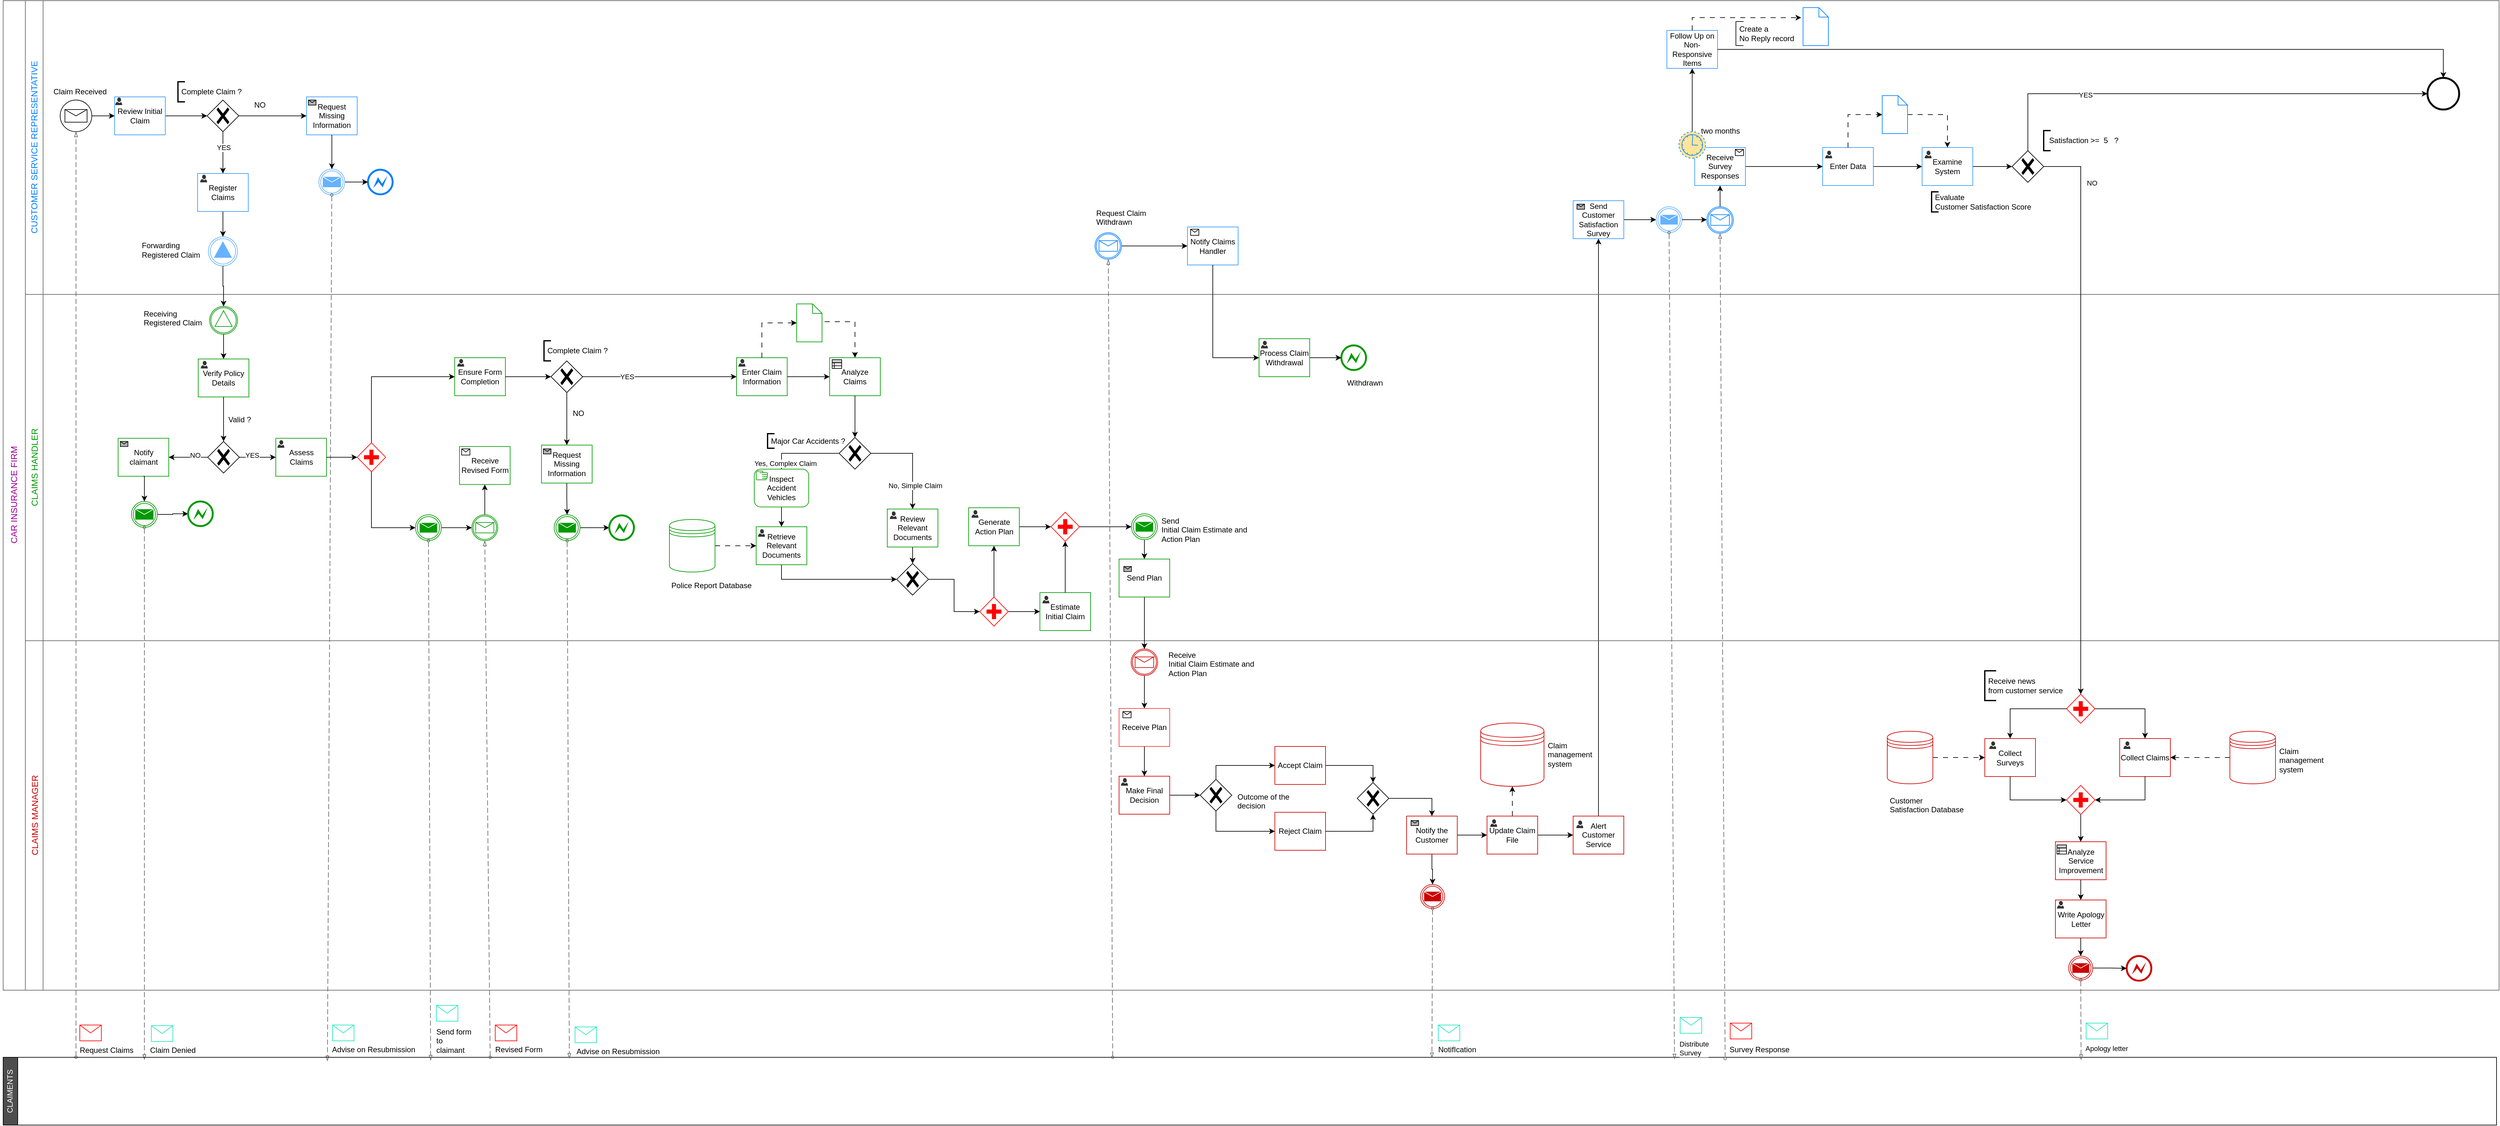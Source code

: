 <mxfile version="22.0.3" type="device">
  <diagram id="prtHgNgQTEPvFCAcTncT" name="Page-1">
    <mxGraphModel dx="1962" dy="770" grid="0" gridSize="10" guides="1" tooltips="1" connect="1" arrows="1" fold="1" page="0" pageScale="1" pageWidth="827" pageHeight="1169" math="0" shadow="0">
      <root>
        <mxCell id="0" />
        <mxCell id="1" parent="0" />
        <mxCell id="dNxyNK7c78bLwvsdeMH5-19" value="&lt;p style=&quot;line-height: 170%;&quot;&gt;&lt;font color=&quot;#990099&quot; style=&quot;font-size: 14px; font-weight: normal;&quot;&gt;CAR INSURANCE FIRM&lt;/font&gt;&lt;br&gt;&lt;/p&gt;" style="swimlane;html=1;childLayout=stackLayout;resizeParent=1;resizeParentMax=0;horizontal=0;startSize=35;horizontalStack=0;strokeColor=#666666;fillColor=#FFFFFF;" parent="1" vertex="1">
          <mxGeometry x="-175" y="10" width="3941" height="1563" as="geometry" />
        </mxCell>
        <mxCell id="dNxyNK7c78bLwvsdeMH5-20" value="&lt;font color=&quot;#007fff&quot; style=&quot;font-weight: normal; font-size: 14px;&quot;&gt;CUSTOMER SERVICE REPRESENTATIVE&lt;/font&gt;" style="swimlane;html=1;startSize=28;horizontal=0;strokeColor=#666666;fillColor=#FFFFFF;" parent="dNxyNK7c78bLwvsdeMH5-19" vertex="1">
          <mxGeometry x="35" width="3906" height="464" as="geometry" />
        </mxCell>
        <mxCell id="PXqNaVDghjqw6gz2OBcC-38" style="edgeStyle=orthogonalEdgeStyle;rounded=0;orthogonalLoop=1;jettySize=auto;html=1;exitX=1;exitY=0.5;exitDx=0;exitDy=0;entryX=0;entryY=0.5;entryDx=0;entryDy=0;entryPerimeter=0;" parent="dNxyNK7c78bLwvsdeMH5-20" source="dNxyNK7c78bLwvsdeMH5-24" target="PXqNaVDghjqw6gz2OBcC-41" edge="1">
          <mxGeometry relative="1" as="geometry">
            <mxPoint x="278.667" y="182" as="targetPoint" />
          </mxGeometry>
        </mxCell>
        <mxCell id="dNxyNK7c78bLwvsdeMH5-24" value="Review Initial Claim" style="rounded=0;whiteSpace=wrap;html=1;fontFamily=Helvetica;fontSize=12;fontColor=#000000;align=center;strokeColor=#3399FF;" parent="dNxyNK7c78bLwvsdeMH5-20" vertex="1">
          <mxGeometry x="141" y="152" width="80" height="60" as="geometry" />
        </mxCell>
        <mxCell id="PXqNaVDghjqw6gz2OBcC-19" value="Request Missing Information" style="rounded=0;whiteSpace=wrap;html=1;fontFamily=Helvetica;fontSize=12;fontColor=#000000;align=center;strokeColor=#3399FF;" parent="dNxyNK7c78bLwvsdeMH5-20" vertex="1">
          <mxGeometry x="444" y="152" width="80" height="60" as="geometry" />
        </mxCell>
        <mxCell id="PXqNaVDghjqw6gz2OBcC-84" style="edgeStyle=orthogonalEdgeStyle;rounded=0;orthogonalLoop=1;jettySize=auto;html=1;exitX=0.5;exitY=1;exitDx=0;exitDy=0;" parent="dNxyNK7c78bLwvsdeMH5-20" source="PXqNaVDghjqw6gz2OBcC-20" target="PXqNaVDghjqw6gz2OBcC-82" edge="1">
          <mxGeometry relative="1" as="geometry" />
        </mxCell>
        <mxCell id="PXqNaVDghjqw6gz2OBcC-20" value="Register Claims" style="rounded=0;whiteSpace=wrap;html=1;fontFamily=Helvetica;fontSize=12;fontColor=#000000;align=center;strokeColor=#3399FF;" parent="dNxyNK7c78bLwvsdeMH5-20" vertex="1">
          <mxGeometry x="272" y="273" width="80" height="60" as="geometry" />
        </mxCell>
        <mxCell id="PXqNaVDghjqw6gz2OBcC-42" style="edgeStyle=orthogonalEdgeStyle;rounded=0;orthogonalLoop=1;jettySize=auto;html=1;entryX=0;entryY=0.5;entryDx=0;entryDy=0;" parent="dNxyNK7c78bLwvsdeMH5-20" source="PXqNaVDghjqw6gz2OBcC-41" target="PXqNaVDghjqw6gz2OBcC-19" edge="1">
          <mxGeometry relative="1" as="geometry" />
        </mxCell>
        <mxCell id="PXqNaVDghjqw6gz2OBcC-43" style="edgeStyle=orthogonalEdgeStyle;rounded=0;orthogonalLoop=1;jettySize=auto;html=1;" parent="dNxyNK7c78bLwvsdeMH5-20" source="PXqNaVDghjqw6gz2OBcC-41" target="PXqNaVDghjqw6gz2OBcC-20" edge="1">
          <mxGeometry relative="1" as="geometry" />
        </mxCell>
        <mxCell id="PXqNaVDghjqw6gz2OBcC-44" value="YES" style="edgeLabel;html=1;align=center;verticalAlign=middle;resizable=0;points=[];" parent="PXqNaVDghjqw6gz2OBcC-43" vertex="1" connectable="0">
          <mxGeometry x="-0.249" y="1" relative="1" as="geometry">
            <mxPoint as="offset" />
          </mxGeometry>
        </mxCell>
        <mxCell id="PXqNaVDghjqw6gz2OBcC-41" value="" style="points=[[0.25,0.25,0],[0.5,0,0],[0.75,0.25,0],[1,0.5,0],[0.75,0.75,0],[0.5,1,0],[0.25,0.75,0],[0,0.5,0]];shape=mxgraph.bpmn.gateway2;html=1;verticalLabelPosition=bottom;labelBackgroundColor=#ffffff;verticalAlign=top;align=center;perimeter=rhombusPerimeter;outlineConnect=0;outline=none;symbol=none;gwType=exclusive;" parent="dNxyNK7c78bLwvsdeMH5-20" vertex="1">
          <mxGeometry x="287" y="157" width="50" height="50" as="geometry" />
        </mxCell>
        <mxCell id="PXqNaVDghjqw6gz2OBcC-45" value="NO&lt;br&gt;" style="text;html=1;align=center;verticalAlign=middle;resizable=0;points=[];autosize=1;strokeColor=none;fillColor=none;" parent="dNxyNK7c78bLwvsdeMH5-20" vertex="1">
          <mxGeometry x="352" y="152" width="36" height="26" as="geometry" />
        </mxCell>
        <mxCell id="PXqNaVDghjqw6gz2OBcC-49" value="&amp;nbsp;Complete Claim ?" style="strokeWidth=2;html=1;shape=mxgraph.flowchart.annotation_1;align=left;pointerEvents=1;" parent="dNxyNK7c78bLwvsdeMH5-20" vertex="1">
          <mxGeometry x="241" y="128.13" width="11" height="31.75" as="geometry" />
        </mxCell>
        <mxCell id="PXqNaVDghjqw6gz2OBcC-57" style="edgeStyle=orthogonalEdgeStyle;rounded=0;orthogonalLoop=1;jettySize=auto;html=1;entryX=0;entryY=0.5;entryDx=0;entryDy=0;" parent="dNxyNK7c78bLwvsdeMH5-20" source="PXqNaVDghjqw6gz2OBcC-56" target="dNxyNK7c78bLwvsdeMH5-24" edge="1">
          <mxGeometry relative="1" as="geometry" />
        </mxCell>
        <mxCell id="PXqNaVDghjqw6gz2OBcC-56" value="" style="points=[[0.145,0.145,0],[0.5,0,0],[0.855,0.145,0],[1,0.5,0],[0.855,0.855,0],[0.5,1,0],[0.145,0.855,0],[0,0.5,0]];shape=mxgraph.bpmn.event;html=1;verticalLabelPosition=bottom;labelBackgroundColor=#ffffff;verticalAlign=top;align=center;perimeter=ellipsePerimeter;outlineConnect=0;aspect=fixed;outline=standard;symbol=message;fillColor=none;fontColor=#ffffff;strokeColor=#000000;" parent="dNxyNK7c78bLwvsdeMH5-20" vertex="1">
          <mxGeometry x="55" y="157" width="50" height="50" as="geometry" />
        </mxCell>
        <mxCell id="PXqNaVDghjqw6gz2OBcC-58" value="Claim Received" style="text;html=1;align=center;verticalAlign=middle;resizable=0;points=[];autosize=1;strokeColor=none;fillColor=none;" parent="dNxyNK7c78bLwvsdeMH5-20" vertex="1">
          <mxGeometry x="35" y="131" width="102" height="26" as="geometry" />
        </mxCell>
        <mxCell id="PXqNaVDghjqw6gz2OBcC-66" value="" style="points=[[0.145,0.145,0],[0.5,0,0],[0.855,0.145,0],[1,0.5,0],[0.855,0.855,0],[0.5,1,0],[0.145,0.855,0],[0,0.5,0]];shape=mxgraph.bpmn.event;html=1;verticalLabelPosition=bottom;labelBackgroundColor=#ffffff;verticalAlign=top;align=center;perimeter=ellipsePerimeter;outlineConnect=0;aspect=fixed;outline=end;symbol=error;fillColor=none;fontColor=#ffffff;strokeColor=#007FFF;" parent="dNxyNK7c78bLwvsdeMH5-20" vertex="1">
          <mxGeometry x="541" y="267" width="39" height="39" as="geometry" />
        </mxCell>
        <mxCell id="PXqNaVDghjqw6gz2OBcC-72" style="edgeStyle=orthogonalEdgeStyle;rounded=0;orthogonalLoop=1;jettySize=auto;html=1;exitX=1;exitY=0.5;exitDx=0;exitDy=0;exitPerimeter=0;" parent="dNxyNK7c78bLwvsdeMH5-20" source="PXqNaVDghjqw6gz2OBcC-68" target="PXqNaVDghjqw6gz2OBcC-66" edge="1">
          <mxGeometry relative="1" as="geometry" />
        </mxCell>
        <mxCell id="PXqNaVDghjqw6gz2OBcC-68" value="" style="points=[[0.145,0.145,0],[0.5,0,0],[0.855,0.145,0],[1,0.5,0],[0.855,0.855,0],[0.5,1,0],[0.145,0.855,0],[0,0.5,0]];shape=mxgraph.bpmn.event;html=1;verticalLabelPosition=bottom;labelBackgroundColor=#ffffff;verticalAlign=top;align=center;perimeter=ellipsePerimeter;outlineConnect=0;aspect=fixed;outline=throwing;symbol=message;strokeColor=#66B2FF;fillColor=none;fontColor=#ffffff;" parent="dNxyNK7c78bLwvsdeMH5-20" vertex="1">
          <mxGeometry x="463.5" y="266" width="41" height="41" as="geometry" />
        </mxCell>
        <mxCell id="PXqNaVDghjqw6gz2OBcC-69" style="edgeStyle=orthogonalEdgeStyle;rounded=0;orthogonalLoop=1;jettySize=auto;html=1;exitX=0.5;exitY=1;exitDx=0;exitDy=0;entryX=0.5;entryY=0;entryDx=0;entryDy=0;entryPerimeter=0;" parent="dNxyNK7c78bLwvsdeMH5-20" source="PXqNaVDghjqw6gz2OBcC-19" target="PXqNaVDghjqw6gz2OBcC-68" edge="1">
          <mxGeometry relative="1" as="geometry" />
        </mxCell>
        <mxCell id="PXqNaVDghjqw6gz2OBcC-82" value="" style="points=[[0.145,0.145,0],[0.5,0,0],[0.855,0.145,0],[1,0.5,0],[0.855,0.855,0],[0.5,1,0],[0.145,0.855,0],[0,0.5,0]];shape=mxgraph.bpmn.event;html=1;verticalLabelPosition=bottom;labelBackgroundColor=#ffffff;verticalAlign=top;align=center;perimeter=ellipsePerimeter;outlineConnect=0;aspect=fixed;outline=throwing;symbol=signal;fillColor=none;strokeColor=#66B2FF;fontColor=#ffffff;" parent="dNxyNK7c78bLwvsdeMH5-20" vertex="1">
          <mxGeometry x="289" y="373" width="46" height="46" as="geometry" />
        </mxCell>
        <mxCell id="PXqNaVDghjqw6gz2OBcC-87" value="Forwarding &lt;br&gt;Registered Claim" style="text;html=1;align=left;verticalAlign=middle;resizable=0;points=[];autosize=1;strokeColor=none;fillColor=none;" parent="dNxyNK7c78bLwvsdeMH5-20" vertex="1">
          <mxGeometry x="182" y="373" width="110" height="41" as="geometry" />
        </mxCell>
        <mxCell id="PXqNaVDghjqw6gz2OBcC-382" style="edgeStyle=orthogonalEdgeStyle;rounded=0;orthogonalLoop=1;jettySize=auto;html=1;exitX=1;exitY=0.5;exitDx=0;exitDy=0;" parent="dNxyNK7c78bLwvsdeMH5-20" source="PXqNaVDghjqw6gz2OBcC-35" target="PXqNaVDghjqw6gz2OBcC-383" edge="1">
          <mxGeometry relative="1" as="geometry">
            <mxPoint x="2576.248" y="346.206" as="targetPoint" />
          </mxGeometry>
        </mxCell>
        <mxCell id="PXqNaVDghjqw6gz2OBcC-35" value="Send Customer Satisfaction Survey" style="rounded=0;whiteSpace=wrap;html=1;fontFamily=Helvetica;fontSize=12;fontColor=#000000;align=center;strokeColor=#3399FF;" parent="dNxyNK7c78bLwvsdeMH5-20" vertex="1">
          <mxGeometry x="2444" y="316" width="80" height="60" as="geometry" />
        </mxCell>
        <mxCell id="PXqNaVDghjqw6gz2OBcC-383" value="" style="points=[[0.145,0.145,0],[0.5,0,0],[0.855,0.145,0],[1,0.5,0],[0.855,0.855,0],[0.5,1,0],[0.145,0.855,0],[0,0.5,0]];shape=mxgraph.bpmn.event;html=1;verticalLabelPosition=bottom;labelBackgroundColor=#ffffff;verticalAlign=top;align=center;perimeter=ellipsePerimeter;outlineConnect=0;aspect=fixed;outline=throwing;symbol=message;strokeColor=#66B2FF;" parent="dNxyNK7c78bLwvsdeMH5-20" vertex="1">
          <mxGeometry x="2575" y="325.5" width="41" height="41" as="geometry" />
        </mxCell>
        <mxCell id="PXqNaVDghjqw6gz2OBcC-543" style="edgeStyle=orthogonalEdgeStyle;rounded=0;orthogonalLoop=1;jettySize=auto;html=1;exitX=0.5;exitY=0;exitDx=0;exitDy=0;exitPerimeter=0;" parent="dNxyNK7c78bLwvsdeMH5-20" source="PXqNaVDghjqw6gz2OBcC-384" target="PXqNaVDghjqw6gz2OBcC-542" edge="1">
          <mxGeometry relative="1" as="geometry" />
        </mxCell>
        <mxCell id="PXqNaVDghjqw6gz2OBcC-384" value="" style="points=[[0.145,0.145,0],[0.5,0,0],[0.855,0.145,0],[1,0.5,0],[0.855,0.855,0],[0.5,1,0],[0.145,0.855,0],[0,0.5,0]];shape=mxgraph.bpmn.event;html=1;verticalLabelPosition=bottom;labelBackgroundColor=#ffffff;verticalAlign=top;align=center;perimeter=ellipsePerimeter;outlineConnect=0;aspect=fixed;outline=catching;symbol=message;strokeColor=#007FFF;" parent="dNxyNK7c78bLwvsdeMH5-20" vertex="1">
          <mxGeometry x="2655" y="325.5" width="42" height="42" as="geometry" />
        </mxCell>
        <mxCell id="PXqNaVDghjqw6gz2OBcC-386" style="edgeStyle=orthogonalEdgeStyle;rounded=0;orthogonalLoop=1;jettySize=auto;html=1;exitX=1;exitY=0.5;exitDx=0;exitDy=0;exitPerimeter=0;entryX=0;entryY=0.5;entryDx=0;entryDy=0;entryPerimeter=0;" parent="dNxyNK7c78bLwvsdeMH5-20" source="PXqNaVDghjqw6gz2OBcC-383" target="PXqNaVDghjqw6gz2OBcC-384" edge="1">
          <mxGeometry relative="1" as="geometry" />
        </mxCell>
        <mxCell id="PXqNaVDghjqw6gz2OBcC-445" style="edgeStyle=orthogonalEdgeStyle;rounded=0;orthogonalLoop=1;jettySize=auto;html=1;exitX=1;exitY=0.5;exitDx=0;exitDy=0;entryX=0;entryY=0.5;entryDx=0;entryDy=0;" parent="dNxyNK7c78bLwvsdeMH5-20" source="PXqNaVDghjqw6gz2OBcC-434" target="PXqNaVDghjqw6gz2OBcC-432" edge="1">
          <mxGeometry relative="1" as="geometry" />
        </mxCell>
        <mxCell id="PXqNaVDghjqw6gz2OBcC-434" value="Enter Data" style="rounded=0;whiteSpace=wrap;html=1;fontFamily=Helvetica;fontSize=12;fontColor=#000000;align=center;strokeColor=#3399FF;" parent="dNxyNK7c78bLwvsdeMH5-20" vertex="1">
          <mxGeometry x="2838" y="232" width="80" height="60" as="geometry" />
        </mxCell>
        <mxCell id="PXqNaVDghjqw6gz2OBcC-444" style="edgeStyle=orthogonalEdgeStyle;rounded=0;orthogonalLoop=1;jettySize=auto;html=1;dashed=1;dashPattern=8 8;" parent="dNxyNK7c78bLwvsdeMH5-20" source="PXqNaVDghjqw6gz2OBcC-442" target="PXqNaVDghjqw6gz2OBcC-432" edge="1">
          <mxGeometry relative="1" as="geometry" />
        </mxCell>
        <mxCell id="PXqNaVDghjqw6gz2OBcC-442" value="" style="shape=mxgraph.bpmn.data;labelPosition=center;verticalLabelPosition=bottom;align=center;verticalAlign=top;size=15;html=1;strokeColor=#007FFF;" parent="dNxyNK7c78bLwvsdeMH5-20" vertex="1">
          <mxGeometry x="2932" y="150" width="40" height="60" as="geometry" />
        </mxCell>
        <mxCell id="PXqNaVDghjqw6gz2OBcC-443" style="edgeStyle=orthogonalEdgeStyle;rounded=0;orthogonalLoop=1;jettySize=auto;html=1;exitX=0.5;exitY=0;exitDx=0;exitDy=0;entryX=0;entryY=0.5;entryDx=0;entryDy=0;entryPerimeter=0;dashed=1;dashPattern=8 8;" parent="dNxyNK7c78bLwvsdeMH5-20" source="PXqNaVDghjqw6gz2OBcC-434" target="PXqNaVDghjqw6gz2OBcC-442" edge="1">
          <mxGeometry relative="1" as="geometry" />
        </mxCell>
        <mxCell id="PXqNaVDghjqw6gz2OBcC-447" style="edgeStyle=orthogonalEdgeStyle;rounded=0;orthogonalLoop=1;jettySize=auto;html=1;" parent="dNxyNK7c78bLwvsdeMH5-20" source="PXqNaVDghjqw6gz2OBcC-432" target="PXqNaVDghjqw6gz2OBcC-446" edge="1">
          <mxGeometry relative="1" as="geometry" />
        </mxCell>
        <mxCell id="PXqNaVDghjqw6gz2OBcC-432" value="Examine System" style="rounded=0;whiteSpace=wrap;html=1;fontFamily=Helvetica;fontSize=12;fontColor=#000000;align=center;strokeColor=#3399FF;" parent="dNxyNK7c78bLwvsdeMH5-20" vertex="1">
          <mxGeometry x="2995" y="232" width="80" height="60" as="geometry" />
        </mxCell>
        <mxCell id="PXqNaVDghjqw6gz2OBcC-446" value="" style="points=[[0.25,0.25,0],[0.5,0,0],[0.75,0.25,0],[1,0.5,0],[0.75,0.75,0],[0.5,1,0],[0.25,0.75,0],[0,0.5,0]];shape=mxgraph.bpmn.gateway2;html=1;verticalLabelPosition=bottom;labelBackgroundColor=#ffffff;verticalAlign=top;align=center;perimeter=rhombusPerimeter;outlineConnect=0;outline=none;symbol=none;gwType=exclusive;" parent="dNxyNK7c78bLwvsdeMH5-20" vertex="1">
          <mxGeometry x="3137" y="237" width="50" height="50" as="geometry" />
        </mxCell>
        <mxCell id="PXqNaVDghjqw6gz2OBcC-449" value="" style="points=[[0.145,0.145,0],[0.5,0,0],[0.855,0.145,0],[1,0.5,0],[0.855,0.855,0],[0.5,1,0],[0.145,0.855,0],[0,0.5,0]];shape=mxgraph.bpmn.event;html=1;verticalLabelPosition=bottom;labelBackgroundColor=#ffffff;verticalAlign=top;align=center;perimeter=ellipsePerimeter;outlineConnect=0;aspect=fixed;outline=end;symbol=terminate2;" parent="dNxyNK7c78bLwvsdeMH5-20" vertex="1">
          <mxGeometry x="3793" y="122" width="50" height="50" as="geometry" />
        </mxCell>
        <mxCell id="PXqNaVDghjqw6gz2OBcC-450" style="edgeStyle=orthogonalEdgeStyle;rounded=0;orthogonalLoop=1;jettySize=auto;html=1;exitX=0.5;exitY=0;exitDx=0;exitDy=0;exitPerimeter=0;entryX=0;entryY=0.5;entryDx=0;entryDy=0;entryPerimeter=0;" parent="dNxyNK7c78bLwvsdeMH5-20" source="PXqNaVDghjqw6gz2OBcC-446" target="PXqNaVDghjqw6gz2OBcC-449" edge="1">
          <mxGeometry relative="1" as="geometry" />
        </mxCell>
        <mxCell id="PXqNaVDghjqw6gz2OBcC-459" value="YES" style="edgeLabel;html=1;align=center;verticalAlign=middle;resizable=0;points=[];" parent="PXqNaVDghjqw6gz2OBcC-450" vertex="1" connectable="0">
          <mxGeometry x="-0.498" y="-2" relative="1" as="geometry">
            <mxPoint as="offset" />
          </mxGeometry>
        </mxCell>
        <mxCell id="PXqNaVDghjqw6gz2OBcC-452" value="&amp;nbsp;Evaluate &lt;br&gt;&amp;nbsp;Customer Satisfaction Score" style="strokeWidth=2;html=1;shape=mxgraph.flowchart.annotation_1;align=left;pointerEvents=1;" parent="dNxyNK7c78bLwvsdeMH5-20" vertex="1">
          <mxGeometry x="3010" y="302" width="11" height="31.75" as="geometry" />
        </mxCell>
        <mxCell id="PXqNaVDghjqw6gz2OBcC-458" value="&amp;nbsp; Satisfaction &amp;gt;=&amp;nbsp; 5&amp;nbsp; &amp;nbsp;?" style="strokeWidth=2;html=1;shape=mxgraph.flowchart.annotation_1;align=left;pointerEvents=1;" parent="dNxyNK7c78bLwvsdeMH5-20" vertex="1">
          <mxGeometry x="3187" y="205.25" width="11" height="31.75" as="geometry" />
        </mxCell>
        <mxCell id="PXqNaVDghjqw6gz2OBcC-544" style="edgeStyle=orthogonalEdgeStyle;rounded=0;orthogonalLoop=1;jettySize=auto;html=1;" parent="dNxyNK7c78bLwvsdeMH5-20" source="PXqNaVDghjqw6gz2OBcC-542" target="PXqNaVDghjqw6gz2OBcC-434" edge="1">
          <mxGeometry relative="1" as="geometry" />
        </mxCell>
        <mxCell id="PXqNaVDghjqw6gz2OBcC-542" value="Receive Survey Responses" style="rounded=0;whiteSpace=wrap;html=1;fontFamily=Helvetica;fontSize=12;fontColor=#000000;align=center;strokeColor=#3399FF;" parent="dNxyNK7c78bLwvsdeMH5-20" vertex="1">
          <mxGeometry x="2636" y="232" width="80" height="60" as="geometry" />
        </mxCell>
        <mxCell id="PXqNaVDghjqw6gz2OBcC-548" style="edgeStyle=orthogonalEdgeStyle;rounded=0;orthogonalLoop=1;jettySize=auto;html=1;exitX=0.5;exitY=0;exitDx=0;exitDy=0;exitPerimeter=0;entryX=0.5;entryY=1;entryDx=0;entryDy=0;" parent="dNxyNK7c78bLwvsdeMH5-20" source="PXqNaVDghjqw6gz2OBcC-545" target="PXqNaVDghjqw6gz2OBcC-550" edge="1">
          <mxGeometry relative="1" as="geometry">
            <mxPoint x="2631.8" y="151.644" as="targetPoint" />
          </mxGeometry>
        </mxCell>
        <mxCell id="PXqNaVDghjqw6gz2OBcC-545" value="" style="points=[[0.145,0.145,0],[0.5,0,0],[0.855,0.145,0],[1,0.5,0],[0.855,0.855,0],[0.5,1,0],[0.145,0.855,0],[0,0.5,0]];shape=mxgraph.bpmn.event;html=1;verticalLabelPosition=bottom;labelBackgroundColor=#ffffff;verticalAlign=top;align=center;perimeter=ellipsePerimeter;outlineConnect=0;aspect=fixed;outline=eventNonint;symbol=timer;fillColor=#FFE599;strokeColor=#007FFF;" parent="dNxyNK7c78bLwvsdeMH5-20" vertex="1">
          <mxGeometry x="2611" y="207" width="42" height="42" as="geometry" />
        </mxCell>
        <mxCell id="PXqNaVDghjqw6gz2OBcC-547" value="two months" style="text;whiteSpace=wrap;html=1;" parent="dNxyNK7c78bLwvsdeMH5-20" vertex="1">
          <mxGeometry x="2644" y="192" width="89" height="36" as="geometry" />
        </mxCell>
        <mxCell id="PXqNaVDghjqw6gz2OBcC-550" value="Follow Up on Non-Responsive Items" style="rounded=0;whiteSpace=wrap;html=1;fontFamily=Helvetica;fontSize=12;fontColor=#000000;align=center;strokeColor=#3399FF;" parent="dNxyNK7c78bLwvsdeMH5-20" vertex="1">
          <mxGeometry x="2592" y="47" width="80" height="60" as="geometry" />
        </mxCell>
        <mxCell id="PXqNaVDghjqw6gz2OBcC-551" style="edgeStyle=orthogonalEdgeStyle;rounded=0;orthogonalLoop=1;jettySize=auto;html=1;exitX=1;exitY=0.5;exitDx=0;exitDy=0;entryX=0.5;entryY=0;entryDx=0;entryDy=0;entryPerimeter=0;" parent="dNxyNK7c78bLwvsdeMH5-20" source="PXqNaVDghjqw6gz2OBcC-550" target="PXqNaVDghjqw6gz2OBcC-449" edge="1">
          <mxGeometry relative="1" as="geometry" />
        </mxCell>
        <mxCell id="PXqNaVDghjqw6gz2OBcC-552" value="" style="shape=mxgraph.bpmn.data;labelPosition=center;verticalLabelPosition=bottom;align=center;verticalAlign=top;size=15;html=1;strokeColor=#007FFF;" parent="dNxyNK7c78bLwvsdeMH5-20" vertex="1">
          <mxGeometry x="2807" y="11" width="40" height="60" as="geometry" />
        </mxCell>
        <mxCell id="PXqNaVDghjqw6gz2OBcC-553" style="edgeStyle=orthogonalEdgeStyle;rounded=0;orthogonalLoop=1;jettySize=auto;html=1;exitX=0.5;exitY=0;exitDx=0;exitDy=0;entryX=-0.071;entryY=0.264;entryDx=0;entryDy=0;entryPerimeter=0;dashed=1;dashPattern=8 8;" parent="dNxyNK7c78bLwvsdeMH5-20" source="PXqNaVDghjqw6gz2OBcC-550" target="PXqNaVDghjqw6gz2OBcC-552" edge="1">
          <mxGeometry relative="1" as="geometry" />
        </mxCell>
        <mxCell id="PXqNaVDghjqw6gz2OBcC-554" value="&amp;nbsp;Create a &lt;br&gt;&amp;nbsp;No Reply&amp;nbsp;record" style="strokeWidth=1;html=1;shape=mxgraph.flowchart.annotation_1;align=left;pointerEvents=1;" parent="dNxyNK7c78bLwvsdeMH5-20" vertex="1">
          <mxGeometry x="2701" y="33" width="12" height="38" as="geometry" />
        </mxCell>
        <mxCell id="PXqNaVDghjqw6gz2OBcC-565" value="Notify Claims Handler" style="rounded=0;whiteSpace=wrap;html=1;fontFamily=Helvetica;fontSize=12;fontColor=#000000;align=center;strokeColor=#3399FF;" parent="dNxyNK7c78bLwvsdeMH5-20" vertex="1">
          <mxGeometry x="1835" y="357.5" width="80" height="60" as="geometry" />
        </mxCell>
        <mxCell id="PXqNaVDghjqw6gz2OBcC-570" style="edgeStyle=orthogonalEdgeStyle;rounded=0;orthogonalLoop=1;jettySize=auto;html=1;exitX=1;exitY=0.5;exitDx=0;exitDy=0;exitPerimeter=0;entryX=0;entryY=0.5;entryDx=0;entryDy=0;" parent="dNxyNK7c78bLwvsdeMH5-20" source="PXqNaVDghjqw6gz2OBcC-567" target="PXqNaVDghjqw6gz2OBcC-565" edge="1">
          <mxGeometry relative="1" as="geometry" />
        </mxCell>
        <mxCell id="PXqNaVDghjqw6gz2OBcC-567" value="" style="points=[[0.145,0.145,0],[0.5,0,0],[0.855,0.145,0],[1,0.5,0],[0.855,0.855,0],[0.5,1,0],[0.145,0.855,0],[0,0.5,0]];shape=mxgraph.bpmn.event;html=1;verticalLabelPosition=bottom;labelBackgroundColor=#ffffff;verticalAlign=top;align=center;perimeter=ellipsePerimeter;outlineConnect=0;aspect=fixed;outline=catching;symbol=message;strokeColor=#007FFF;" parent="dNxyNK7c78bLwvsdeMH5-20" vertex="1">
          <mxGeometry x="1689" y="366.5" width="42" height="42" as="geometry" />
        </mxCell>
        <mxCell id="PXqNaVDghjqw6gz2OBcC-568" value="Request Claim Withdrawn" style="text;whiteSpace=wrap;html=1;" parent="dNxyNK7c78bLwvsdeMH5-20" vertex="1">
          <mxGeometry x="1689" y="321.5" width="119" height="36" as="geometry" />
        </mxCell>
        <mxCell id="4macYG8mF_HcHSguSYc5-2" value="" style="verticalLabelPosition=bottom;html=1;verticalAlign=top;align=center;strokeColor=none;fillColor=#333333;shape=mxgraph.azure.user;" vertex="1" parent="dNxyNK7c78bLwvsdeMH5-20">
          <mxGeometry x="142" y="153" width="11" height="12" as="geometry" />
        </mxCell>
        <mxCell id="4macYG8mF_HcHSguSYc5-7" value="" style="shape=message;html=1;html=1;outlineConnect=0;labelPosition=center;verticalLabelPosition=bottom;align=center;verticalAlign=top;fillColor=#B3B3B3;" vertex="1" parent="dNxyNK7c78bLwvsdeMH5-20">
          <mxGeometry x="447" y="157" width="12" height="8" as="geometry" />
        </mxCell>
        <mxCell id="4macYG8mF_HcHSguSYc5-8" value="" style="verticalLabelPosition=bottom;html=1;verticalAlign=top;align=center;strokeColor=none;fillColor=#333333;shape=mxgraph.azure.user;" vertex="1" parent="dNxyNK7c78bLwvsdeMH5-20">
          <mxGeometry x="276" y="275" width="11" height="12" as="geometry" />
        </mxCell>
        <mxCell id="4macYG8mF_HcHSguSYc5-53" value="" style="shape=message;html=1;html=1;outlineConnect=0;labelPosition=center;verticalLabelPosition=bottom;align=center;verticalAlign=top;fillColor=#B3B3B3;" vertex="1" parent="dNxyNK7c78bLwvsdeMH5-20">
          <mxGeometry x="2450" y="321.5" width="12" height="8" as="geometry" />
        </mxCell>
        <mxCell id="4macYG8mF_HcHSguSYc5-54" value="" style="shape=message;html=1;html=1;outlineConnect=0;labelPosition=center;verticalLabelPosition=bottom;align=center;verticalAlign=top;" vertex="1" parent="dNxyNK7c78bLwvsdeMH5-20">
          <mxGeometry x="2700" y="235" width="13" height="9.75" as="geometry" />
        </mxCell>
        <mxCell id="4macYG8mF_HcHSguSYc5-57" value="" style="verticalLabelPosition=bottom;html=1;verticalAlign=top;align=center;strokeColor=none;fillColor=#333333;shape=mxgraph.azure.user;" vertex="1" parent="dNxyNK7c78bLwvsdeMH5-20">
          <mxGeometry x="2842" y="237" width="11" height="12" as="geometry" />
        </mxCell>
        <mxCell id="4macYG8mF_HcHSguSYc5-61" value="" style="verticalLabelPosition=bottom;html=1;verticalAlign=top;align=center;strokeColor=none;fillColor=#333333;shape=mxgraph.azure.user;" vertex="1" parent="dNxyNK7c78bLwvsdeMH5-20">
          <mxGeometry x="2999" y="237" width="11" height="12" as="geometry" />
        </mxCell>
        <mxCell id="4macYG8mF_HcHSguSYc5-85" value="" style="shape=message;html=1;html=1;outlineConnect=0;labelPosition=center;verticalLabelPosition=bottom;align=center;verticalAlign=top;" vertex="1" parent="dNxyNK7c78bLwvsdeMH5-20">
          <mxGeometry x="1840" y="361" width="13" height="9.75" as="geometry" />
        </mxCell>
        <mxCell id="PXqNaVDghjqw6gz2OBcC-380" style="edgeStyle=orthogonalEdgeStyle;rounded=0;orthogonalLoop=1;jettySize=auto;html=1;exitX=0.5;exitY=0;exitDx=0;exitDy=0;entryX=0.5;entryY=1;entryDx=0;entryDy=0;" parent="dNxyNK7c78bLwvsdeMH5-19" source="PXqNaVDghjqw6gz2OBcC-30" target="PXqNaVDghjqw6gz2OBcC-35" edge="1">
          <mxGeometry relative="1" as="geometry">
            <mxPoint x="2340" y="327.5" as="targetPoint" />
          </mxGeometry>
        </mxCell>
        <mxCell id="wWOuZVhxW5uxtpRIJop--1" value="&lt;p style=&quot;text-align:justify&quot; class=&quot;MsoNormal&quot;&gt;&lt;span style=&quot;font-weight: normal;&quot;&gt;&lt;font color=&quot;#009900&quot; style=&quot;font-size: 14px;&quot;&gt;CLAIMS HANDLER&lt;/font&gt;&lt;/span&gt;&lt;span style=&quot;font-size:12.0pt;line-height:107%&quot;&gt;&lt;/span&gt;&lt;/p&gt;" style="swimlane;html=1;startSize=28;horizontal=0;strokeColor=#666666;fillColor=#FFFFFF;" parent="dNxyNK7c78bLwvsdeMH5-19" vertex="1">
          <mxGeometry x="35" y="464" width="3906" height="547" as="geometry" />
        </mxCell>
        <mxCell id="wWOuZVhxW5uxtpRIJop--4" value="Notify claimant" style="rounded=0;whiteSpace=wrap;html=1;fontFamily=Helvetica;fontSize=12;fontColor=#000000;align=center;strokeColor=#009900;" parent="wWOuZVhxW5uxtpRIJop--1" vertex="1">
          <mxGeometry x="146.5" y="227.25" width="80" height="60" as="geometry" />
        </mxCell>
        <mxCell id="PXqNaVDghjqw6gz2OBcC-4" value="Assess Claims" style="rounded=0;whiteSpace=wrap;html=1;fontFamily=Helvetica;fontSize=12;fontColor=#000000;align=center;strokeColor=#009900;" parent="wWOuZVhxW5uxtpRIJop--1" vertex="1">
          <mxGeometry x="395.5" y="227.25" width="80" height="60" as="geometry" />
        </mxCell>
        <mxCell id="PXqNaVDghjqw6gz2OBcC-17" value="Verify Policy Details" style="rounded=0;whiteSpace=wrap;html=1;fontFamily=Helvetica;fontSize=12;fontColor=#000000;align=center;strokeColor=#009900;" parent="wWOuZVhxW5uxtpRIJop--1" vertex="1">
          <mxGeometry x="273" y="102" width="80" height="60" as="geometry" />
        </mxCell>
        <mxCell id="PXqNaVDghjqw6gz2OBcC-61" value="" style="endArrow=blockThin;html=1;labelPosition=left;verticalLabelPosition=middle;align=right;verticalAlign=middle;dashed=1;dashPattern=8 4;endFill=0;startArrow=oval;startFill=0;endSize=6;startSize=4;rounded=0;fillColor=#a20025;strokeColor=#666666;" parent="wWOuZVhxW5uxtpRIJop--1" source="PXqNaVDghjqw6gz2OBcC-68" edge="1">
          <mxGeometry relative="1" as="geometry">
            <mxPoint x="469" y="-132" as="sourcePoint" />
            <mxPoint x="477" y="1211" as="targetPoint" />
          </mxGeometry>
        </mxCell>
        <mxCell id="PXqNaVDghjqw6gz2OBcC-75" style="edgeStyle=orthogonalEdgeStyle;rounded=0;orthogonalLoop=1;jettySize=auto;html=1;exitX=0;exitY=0.5;exitDx=0;exitDy=0;exitPerimeter=0;" parent="wWOuZVhxW5uxtpRIJop--1" source="PXqNaVDghjqw6gz2OBcC-73" target="wWOuZVhxW5uxtpRIJop--4" edge="1">
          <mxGeometry relative="1" as="geometry" />
        </mxCell>
        <mxCell id="PXqNaVDghjqw6gz2OBcC-78" value="NO" style="edgeLabel;html=1;align=center;verticalAlign=middle;resizable=0;points=[];" parent="PXqNaVDghjqw6gz2OBcC-75" vertex="1" connectable="0">
          <mxGeometry x="-0.335" y="-4" relative="1" as="geometry">
            <mxPoint as="offset" />
          </mxGeometry>
        </mxCell>
        <mxCell id="PXqNaVDghjqw6gz2OBcC-76" style="edgeStyle=orthogonalEdgeStyle;rounded=0;orthogonalLoop=1;jettySize=auto;html=1;entryX=0;entryY=0.5;entryDx=0;entryDy=0;" parent="wWOuZVhxW5uxtpRIJop--1" source="PXqNaVDghjqw6gz2OBcC-73" target="PXqNaVDghjqw6gz2OBcC-4" edge="1">
          <mxGeometry relative="1" as="geometry" />
        </mxCell>
        <mxCell id="PXqNaVDghjqw6gz2OBcC-79" value="YES" style="edgeLabel;html=1;align=center;verticalAlign=middle;resizable=0;points=[];" parent="PXqNaVDghjqw6gz2OBcC-76" vertex="1" connectable="0">
          <mxGeometry x="-0.206" y="1" relative="1" as="geometry">
            <mxPoint x="-3" y="-3" as="offset" />
          </mxGeometry>
        </mxCell>
        <mxCell id="PXqNaVDghjqw6gz2OBcC-73" value="" style="points=[[0.25,0.25,0],[0.5,0,0],[0.75,0.25,0],[1,0.5,0],[0.75,0.75,0],[0.5,1,0],[0.25,0.75,0],[0,0.5,0]];shape=mxgraph.bpmn.gateway2;html=1;verticalLabelPosition=bottom;labelBackgroundColor=#ffffff;verticalAlign=top;align=center;perimeter=rhombusPerimeter;outlineConnect=0;outline=none;symbol=none;gwType=exclusive;" parent="wWOuZVhxW5uxtpRIJop--1" vertex="1">
          <mxGeometry x="288" y="232.25" width="50" height="50" as="geometry" />
        </mxCell>
        <mxCell id="PXqNaVDghjqw6gz2OBcC-524" style="edgeStyle=orthogonalEdgeStyle;rounded=0;orthogonalLoop=1;jettySize=auto;html=1;exitX=0.5;exitY=1;exitDx=0;exitDy=0;exitPerimeter=0;entryX=0.5;entryY=0;entryDx=0;entryDy=0;" parent="wWOuZVhxW5uxtpRIJop--1" source="PXqNaVDghjqw6gz2OBcC-83" target="PXqNaVDghjqw6gz2OBcC-17" edge="1">
          <mxGeometry relative="1" as="geometry" />
        </mxCell>
        <mxCell id="PXqNaVDghjqw6gz2OBcC-83" value="" style="points=[[0.145,0.145,0],[0.5,0,0],[0.855,0.145,0],[1,0.5,0],[0.855,0.855,0],[0.5,1,0],[0.145,0.855,0],[0,0.5,0]];shape=mxgraph.bpmn.event;html=1;verticalLabelPosition=bottom;labelBackgroundColor=#ffffff;verticalAlign=top;align=center;perimeter=ellipsePerimeter;outlineConnect=0;aspect=fixed;outline=catching;symbol=signal;fillColor=none;fontColor=#ffffff;strokeColor=#009900;" parent="wWOuZVhxW5uxtpRIJop--1" vertex="1">
          <mxGeometry x="291" y="19" width="44" height="44" as="geometry" />
        </mxCell>
        <mxCell id="PXqNaVDghjqw6gz2OBcC-88" value="Receiving &lt;br&gt;Registered Claim" style="text;whiteSpace=wrap;html=1;" parent="wWOuZVhxW5uxtpRIJop--1" vertex="1">
          <mxGeometry x="185" y="17" width="98" height="36" as="geometry" />
        </mxCell>
        <mxCell id="PXqNaVDghjqw6gz2OBcC-655" style="edgeStyle=orthogonalEdgeStyle;rounded=0;orthogonalLoop=1;jettySize=auto;html=1;exitX=1;exitY=0.5;exitDx=0;exitDy=0;exitPerimeter=0;" parent="wWOuZVhxW5uxtpRIJop--1" source="PXqNaVDghjqw6gz2OBcC-89" target="PXqNaVDghjqw6gz2OBcC-654" edge="1">
          <mxGeometry relative="1" as="geometry" />
        </mxCell>
        <mxCell id="PXqNaVDghjqw6gz2OBcC-89" value="" style="points=[[0.145,0.145,0],[0.5,0,0],[0.855,0.145,0],[1,0.5,0],[0.855,0.855,0],[0.5,1,0],[0.145,0.855,0],[0,0.5,0]];shape=mxgraph.bpmn.event;html=1;verticalLabelPosition=bottom;labelBackgroundColor=#ffffff;verticalAlign=top;align=center;perimeter=ellipsePerimeter;outlineConnect=0;aspect=fixed;outline=throwing;symbol=message;strokeColor=#009900;fillColor=none;fontColor=#ffffff;" parent="wWOuZVhxW5uxtpRIJop--1" vertex="1">
          <mxGeometry x="167.5" y="327" width="41" height="41" as="geometry" />
        </mxCell>
        <mxCell id="PXqNaVDghjqw6gz2OBcC-90" style="edgeStyle=orthogonalEdgeStyle;rounded=0;orthogonalLoop=1;jettySize=auto;html=1;exitX=0.5;exitY=1;exitDx=0;exitDy=0;entryX=0.5;entryY=0;entryDx=0;entryDy=0;entryPerimeter=0;" parent="wWOuZVhxW5uxtpRIJop--1" source="wWOuZVhxW5uxtpRIJop--4" target="PXqNaVDghjqw6gz2OBcC-89" edge="1">
          <mxGeometry relative="1" as="geometry" />
        </mxCell>
        <mxCell id="PXqNaVDghjqw6gz2OBcC-92" value="" style="endArrow=blockThin;html=1;labelPosition=left;verticalLabelPosition=middle;align=right;verticalAlign=middle;dashed=1;dashPattern=8 4;endFill=0;startArrow=oval;startFill=0;endSize=6;startSize=4;rounded=0;fillColor=#a20025;strokeColor=#666666;exitX=0.5;exitY=1;exitDx=0;exitDy=0;exitPerimeter=0;" parent="wWOuZVhxW5uxtpRIJop--1" source="PXqNaVDghjqw6gz2OBcC-89" edge="1">
          <mxGeometry relative="1" as="geometry">
            <mxPoint x="190" y="412" as="sourcePoint" />
            <mxPoint x="188" y="1209" as="targetPoint" />
          </mxGeometry>
        </mxCell>
        <mxCell id="PXqNaVDghjqw6gz2OBcC-517" style="edgeStyle=orthogonalEdgeStyle;rounded=0;orthogonalLoop=1;jettySize=auto;html=1;exitX=0.5;exitY=0;exitDx=0;exitDy=0;exitPerimeter=0;entryX=0;entryY=0.5;entryDx=0;entryDy=0;" parent="wWOuZVhxW5uxtpRIJop--1" source="PXqNaVDghjqw6gz2OBcC-95" target="wWOuZVhxW5uxtpRIJop--2" edge="1">
          <mxGeometry relative="1" as="geometry" />
        </mxCell>
        <mxCell id="PXqNaVDghjqw6gz2OBcC-95" value="" style="points=[[0.25,0.25,0],[0.5,0,0],[0.75,0.25,0],[1,0.5,0],[0.75,0.75,0],[0.5,1,0],[0.25,0.75,0],[0,0.5,0]];shape=mxgraph.bpmn.gateway2;html=1;verticalLabelPosition=bottom;labelBackgroundColor=#ffffff;verticalAlign=top;align=center;perimeter=rhombusPerimeter;outlineConnect=0;outline=none;symbol=none;gwType=parallel;fillColor=none;fontColor=#ffffff;strokeColor=#FF0000;" parent="wWOuZVhxW5uxtpRIJop--1" vertex="1">
          <mxGeometry x="524" y="234.25" width="45" height="46" as="geometry" />
        </mxCell>
        <mxCell id="PXqNaVDghjqw6gz2OBcC-96" style="edgeStyle=orthogonalEdgeStyle;rounded=0;orthogonalLoop=1;jettySize=auto;html=1;entryX=0;entryY=0.5;entryDx=0;entryDy=0;entryPerimeter=0;" parent="wWOuZVhxW5uxtpRIJop--1" source="PXqNaVDghjqw6gz2OBcC-4" target="PXqNaVDghjqw6gz2OBcC-95" edge="1">
          <mxGeometry relative="1" as="geometry" />
        </mxCell>
        <mxCell id="wWOuZVhxW5uxtpRIJop--2" value="Ensure Form Completion" style="rounded=0;whiteSpace=wrap;html=1;fontFamily=Helvetica;fontSize=12;fontColor=#000000;align=center;strokeColor=#009900;" parent="wWOuZVhxW5uxtpRIJop--1" vertex="1">
          <mxGeometry x="678" y="100" width="80" height="60" as="geometry" />
        </mxCell>
        <mxCell id="PXqNaVDghjqw6gz2OBcC-393" style="edgeStyle=orthogonalEdgeStyle;rounded=0;orthogonalLoop=1;jettySize=auto;html=1;exitX=1;exitY=0.5;exitDx=0;exitDy=0;exitPerimeter=0;" parent="wWOuZVhxW5uxtpRIJop--1" source="PXqNaVDghjqw6gz2OBcC-99" target="PXqNaVDghjqw6gz2OBcC-391" edge="1">
          <mxGeometry relative="1" as="geometry" />
        </mxCell>
        <mxCell id="PXqNaVDghjqw6gz2OBcC-99" value="" style="points=[[0.145,0.145,0],[0.5,0,0],[0.855,0.145,0],[1,0.5,0],[0.855,0.855,0],[0.5,1,0],[0.145,0.855,0],[0,0.5,0]];shape=mxgraph.bpmn.event;html=1;verticalLabelPosition=bottom;labelBackgroundColor=#ffffff;verticalAlign=top;align=center;perimeter=ellipsePerimeter;outlineConnect=0;aspect=fixed;outline=throwing;symbol=message;strokeColor=#009900;" parent="wWOuZVhxW5uxtpRIJop--1" vertex="1">
          <mxGeometry x="616" y="348" width="41" height="41" as="geometry" />
        </mxCell>
        <mxCell id="PXqNaVDghjqw6gz2OBcC-103" style="edgeStyle=orthogonalEdgeStyle;rounded=0;orthogonalLoop=1;jettySize=auto;html=1;exitX=0.5;exitY=1;exitDx=0;exitDy=0;exitPerimeter=0;entryX=0.5;entryY=0;entryDx=0;entryDy=0;" parent="wWOuZVhxW5uxtpRIJop--1" source="PXqNaVDghjqw6gz2OBcC-101" target="PXqNaVDghjqw6gz2OBcC-24" edge="1">
          <mxGeometry relative="1" as="geometry" />
        </mxCell>
        <mxCell id="PXqNaVDghjqw6gz2OBcC-408" style="edgeStyle=orthogonalEdgeStyle;rounded=0;orthogonalLoop=1;jettySize=auto;html=1;entryX=0;entryY=0.5;entryDx=0;entryDy=0;" parent="wWOuZVhxW5uxtpRIJop--1" source="PXqNaVDghjqw6gz2OBcC-101" target="PXqNaVDghjqw6gz2OBcC-29" edge="1">
          <mxGeometry relative="1" as="geometry" />
        </mxCell>
        <mxCell id="PXqNaVDghjqw6gz2OBcC-527" value="YES" style="edgeLabel;html=1;align=center;verticalAlign=middle;resizable=0;points=[];" parent="PXqNaVDghjqw6gz2OBcC-408" vertex="1" connectable="0">
          <mxGeometry x="-0.424" relative="1" as="geometry">
            <mxPoint as="offset" />
          </mxGeometry>
        </mxCell>
        <mxCell id="PXqNaVDghjqw6gz2OBcC-101" value="" style="points=[[0.25,0.25,0],[0.5,0,0],[0.75,0.25,0],[1,0.5,0],[0.75,0.75,0],[0.5,1,0],[0.25,0.75,0],[0,0.5,0]];shape=mxgraph.bpmn.gateway2;html=1;verticalLabelPosition=bottom;labelBackgroundColor=#ffffff;verticalAlign=top;align=center;perimeter=rhombusPerimeter;outlineConnect=0;outline=none;symbol=none;gwType=exclusive;" parent="wWOuZVhxW5uxtpRIJop--1" vertex="1">
          <mxGeometry x="830" y="105" width="50" height="50" as="geometry" />
        </mxCell>
        <mxCell id="PXqNaVDghjqw6gz2OBcC-102" style="edgeStyle=orthogonalEdgeStyle;rounded=0;orthogonalLoop=1;jettySize=auto;html=1;exitX=1;exitY=0.5;exitDx=0;exitDy=0;entryX=0;entryY=0.5;entryDx=0;entryDy=0;entryPerimeter=0;" parent="wWOuZVhxW5uxtpRIJop--1" source="wWOuZVhxW5uxtpRIJop--2" target="PXqNaVDghjqw6gz2OBcC-101" edge="1">
          <mxGeometry relative="1" as="geometry" />
        </mxCell>
        <mxCell id="PXqNaVDghjqw6gz2OBcC-521" style="edgeStyle=orthogonalEdgeStyle;rounded=0;orthogonalLoop=1;jettySize=auto;html=1;exitX=0.5;exitY=1;exitDx=0;exitDy=0;" parent="wWOuZVhxW5uxtpRIJop--1" source="PXqNaVDghjqw6gz2OBcC-24" target="PXqNaVDghjqw6gz2OBcC-402" edge="1">
          <mxGeometry relative="1" as="geometry" />
        </mxCell>
        <mxCell id="PXqNaVDghjqw6gz2OBcC-24" value="Request Missing Information" style="rounded=0;whiteSpace=wrap;html=1;fontFamily=Helvetica;fontSize=12;fontColor=#000000;align=center;strokeColor=#009900;" parent="wWOuZVhxW5uxtpRIJop--1" vertex="1">
          <mxGeometry x="815" y="238" width="80" height="60" as="geometry" />
        </mxCell>
        <mxCell id="PXqNaVDghjqw6gz2OBcC-112" style="edgeStyle=orthogonalEdgeStyle;rounded=0;orthogonalLoop=1;jettySize=auto;html=1;entryX=0.5;entryY=0;entryDx=0;entryDy=0;dashed=1;dashPattern=8 8;exitX=1.103;exitY=0.468;exitDx=0;exitDy=0;exitPerimeter=0;" parent="wWOuZVhxW5uxtpRIJop--1" source="PXqNaVDghjqw6gz2OBcC-113" target="PXqNaVDghjqw6gz2OBcC-27" edge="1">
          <mxGeometry relative="1" as="geometry">
            <mxPoint x="1255" y="53.0" as="sourcePoint" />
          </mxGeometry>
        </mxCell>
        <mxCell id="PXqNaVDghjqw6gz2OBcC-108" style="edgeStyle=orthogonalEdgeStyle;rounded=0;orthogonalLoop=1;jettySize=auto;html=1;entryX=0;entryY=0.5;entryDx=0;entryDy=0;" parent="wWOuZVhxW5uxtpRIJop--1" source="PXqNaVDghjqw6gz2OBcC-29" target="PXqNaVDghjqw6gz2OBcC-27" edge="1">
          <mxGeometry relative="1" as="geometry" />
        </mxCell>
        <mxCell id="PXqNaVDghjqw6gz2OBcC-29" value="Enter Claim Information" style="rounded=0;whiteSpace=wrap;html=1;fontFamily=Helvetica;fontSize=12;fontColor=#000000;align=center;strokeColor=#009900;" parent="wWOuZVhxW5uxtpRIJop--1" vertex="1">
          <mxGeometry x="1123" y="100" width="80" height="60" as="geometry" />
        </mxCell>
        <mxCell id="PXqNaVDghjqw6gz2OBcC-27" value="Analyze Claims" style="rounded=0;whiteSpace=wrap;html=1;fontFamily=Helvetica;fontSize=12;fontColor=#000000;align=center;strokeColor=#009900;" parent="wWOuZVhxW5uxtpRIJop--1" vertex="1">
          <mxGeometry x="1270" y="100" width="80" height="60" as="geometry" />
        </mxCell>
        <mxCell id="PXqNaVDghjqw6gz2OBcC-109" style="edgeStyle=orthogonalEdgeStyle;rounded=0;orthogonalLoop=1;jettySize=auto;html=1;exitX=0.5;exitY=0;exitDx=0;exitDy=0;entryX=0;entryY=0.5;entryDx=0;entryDy=0;entryPerimeter=0;dashed=1;dashPattern=8 8;" parent="wWOuZVhxW5uxtpRIJop--1" source="PXqNaVDghjqw6gz2OBcC-29" target="PXqNaVDghjqw6gz2OBcC-113" edge="1">
          <mxGeometry relative="1" as="geometry">
            <mxPoint x="1215" y="53.0" as="targetPoint" />
          </mxGeometry>
        </mxCell>
        <mxCell id="PXqNaVDghjqw6gz2OBcC-113" value="" style="shape=mxgraph.bpmn.data;labelPosition=center;verticalLabelPosition=bottom;align=center;verticalAlign=top;size=15;html=1;strokeColor=#009900;" parent="wWOuZVhxW5uxtpRIJop--1" vertex="1">
          <mxGeometry x="1218" y="15" width="40" height="60" as="geometry" />
        </mxCell>
        <mxCell id="PXqNaVDghjqw6gz2OBcC-118" style="edgeStyle=orthogonalEdgeStyle;rounded=0;orthogonalLoop=1;jettySize=auto;html=1;exitX=1;exitY=0.5;exitDx=0;exitDy=0;exitPerimeter=0;" parent="wWOuZVhxW5uxtpRIJop--1" source="PXqNaVDghjqw6gz2OBcC-114" target="4macYG8mF_HcHSguSYc5-161" edge="1">
          <mxGeometry relative="1" as="geometry">
            <mxPoint x="1476" y="204.75" as="targetPoint" />
          </mxGeometry>
        </mxCell>
        <mxCell id="PXqNaVDghjqw6gz2OBcC-123" value="No, Simple Claim" style="edgeLabel;html=1;align=center;verticalAlign=middle;resizable=0;points=[];" parent="PXqNaVDghjqw6gz2OBcC-118" vertex="1" connectable="0">
          <mxGeometry x="-0.523" y="2" relative="1" as="geometry">
            <mxPoint x="33" y="53" as="offset" />
          </mxGeometry>
        </mxCell>
        <mxCell id="4macYG8mF_HcHSguSYc5-175" style="edgeStyle=orthogonalEdgeStyle;rounded=0;orthogonalLoop=1;jettySize=auto;html=1;exitX=0;exitY=0.5;exitDx=0;exitDy=0;exitPerimeter=0;entryX=0.5;entryY=0;entryDx=0;entryDy=0;entryPerimeter=0;" edge="1" parent="wWOuZVhxW5uxtpRIJop--1" source="PXqNaVDghjqw6gz2OBcC-114" target="4macYG8mF_HcHSguSYc5-178">
          <mxGeometry relative="1" as="geometry">
            <mxPoint x="1194" y="286" as="targetPoint" />
          </mxGeometry>
        </mxCell>
        <mxCell id="4macYG8mF_HcHSguSYc5-177" value="Yes, Complex Claim" style="edgeLabel;html=1;align=center;verticalAlign=middle;resizable=0;points=[];" vertex="1" connectable="0" parent="4macYG8mF_HcHSguSYc5-175">
          <mxGeometry x="-0.19" relative="1" as="geometry">
            <mxPoint x="-38" y="16" as="offset" />
          </mxGeometry>
        </mxCell>
        <mxCell id="PXqNaVDghjqw6gz2OBcC-114" value="" style="points=[[0.25,0.25,0],[0.5,0,0],[0.75,0.25,0],[1,0.5,0],[0.75,0.75,0],[0.5,1,0],[0.25,0.75,0],[0,0.5,0]];shape=mxgraph.bpmn.gateway2;html=1;verticalLabelPosition=bottom;labelBackgroundColor=#ffffff;verticalAlign=top;align=center;perimeter=rhombusPerimeter;outlineConnect=0;outline=none;symbol=none;gwType=exclusive;" parent="wWOuZVhxW5uxtpRIJop--1" vertex="1">
          <mxGeometry x="1285" y="226" width="50" height="50" as="geometry" />
        </mxCell>
        <mxCell id="PXqNaVDghjqw6gz2OBcC-121" value="&lt;div&gt;&amp;nbsp;Major&amp;nbsp;&lt;span style=&quot;background-color: initial;&quot;&gt;Car Accidents ?&lt;/span&gt;&lt;/div&gt;" style="strokeWidth=2;html=1;shape=mxgraph.flowchart.annotation_1;align=left;pointerEvents=1;" parent="wWOuZVhxW5uxtpRIJop--1" vertex="1">
          <mxGeometry x="1172" y="220" width="11" height="23" as="geometry" />
        </mxCell>
        <mxCell id="PXqNaVDghjqw6gz2OBcC-129" style="edgeStyle=orthogonalEdgeStyle;rounded=0;orthogonalLoop=1;jettySize=auto;html=1;exitX=0.5;exitY=1;exitDx=0;exitDy=0;entryX=0;entryY=0.5;entryDx=0;entryDy=0;entryPerimeter=0;" parent="wWOuZVhxW5uxtpRIJop--1" source="dNxyNK7c78bLwvsdeMH5-30" target="PXqNaVDghjqw6gz2OBcC-130" edge="1">
          <mxGeometry relative="1" as="geometry">
            <mxPoint x="1379.741" y="408.667" as="targetPoint" />
          </mxGeometry>
        </mxCell>
        <mxCell id="dNxyNK7c78bLwvsdeMH5-30" value="Retrieve Relevant Documents" style="rounded=0;whiteSpace=wrap;html=1;fontFamily=Helvetica;fontSize=12;fontColor=#000000;align=center;strokeColor=#009900;" parent="wWOuZVhxW5uxtpRIJop--1" vertex="1">
          <mxGeometry x="1154" y="367" width="80" height="60" as="geometry" />
        </mxCell>
        <mxCell id="PXqNaVDghjqw6gz2OBcC-130" value="" style="points=[[0.25,0.25,0],[0.5,0,0],[0.75,0.25,0],[1,0.5,0],[0.75,0.75,0],[0.5,1,0],[0.25,0.75,0],[0,0.5,0]];shape=mxgraph.bpmn.gateway2;html=1;verticalLabelPosition=bottom;labelBackgroundColor=#ffffff;verticalAlign=top;align=center;perimeter=rhombusPerimeter;outlineConnect=0;outline=none;symbol=none;gwType=exclusive;" parent="wWOuZVhxW5uxtpRIJop--1" vertex="1">
          <mxGeometry x="1376" y="425" width="50" height="50" as="geometry" />
        </mxCell>
        <mxCell id="PXqNaVDghjqw6gz2OBcC-409" style="edgeStyle=orthogonalEdgeStyle;rounded=0;orthogonalLoop=1;jettySize=auto;html=1;entryX=0;entryY=0.5;entryDx=0;entryDy=0;dashed=1;dashPattern=8 8;" parent="wWOuZVhxW5uxtpRIJop--1" source="PXqNaVDghjqw6gz2OBcC-134" target="dNxyNK7c78bLwvsdeMH5-30" edge="1">
          <mxGeometry relative="1" as="geometry" />
        </mxCell>
        <mxCell id="PXqNaVDghjqw6gz2OBcC-134" value="" style="shape=datastore;html=1;labelPosition=center;verticalLabelPosition=bottom;align=center;verticalAlign=top;strokeColor=#009900;" parent="wWOuZVhxW5uxtpRIJop--1" vertex="1">
          <mxGeometry x="1017" y="355.5" width="72" height="83" as="geometry" />
        </mxCell>
        <mxCell id="PXqNaVDghjqw6gz2OBcC-136" value="Police Report Database" style="text;html=1;align=center;verticalAlign=middle;resizable=0;points=[];autosize=1;strokeColor=none;fillColor=none;" parent="wWOuZVhxW5uxtpRIJop--1" vertex="1">
          <mxGeometry x="1010" y="447" width="145" height="26" as="geometry" />
        </mxCell>
        <mxCell id="PXqNaVDghjqw6gz2OBcC-148" style="edgeStyle=orthogonalEdgeStyle;rounded=0;orthogonalLoop=1;jettySize=auto;html=1;exitX=1;exitY=0.5;exitDx=0;exitDy=0;exitPerimeter=0;" parent="wWOuZVhxW5uxtpRIJop--1" source="PXqNaVDghjqw6gz2OBcC-144" target="PXqNaVDghjqw6gz2OBcC-5" edge="1">
          <mxGeometry relative="1" as="geometry" />
        </mxCell>
        <mxCell id="PXqNaVDghjqw6gz2OBcC-149" style="edgeStyle=orthogonalEdgeStyle;rounded=0;orthogonalLoop=1;jettySize=auto;html=1;exitX=0.5;exitY=0;exitDx=0;exitDy=0;exitPerimeter=0;entryX=0.5;entryY=1;entryDx=0;entryDy=0;" parent="wWOuZVhxW5uxtpRIJop--1" source="PXqNaVDghjqw6gz2OBcC-144" target="PXqNaVDghjqw6gz2OBcC-3" edge="1">
          <mxGeometry relative="1" as="geometry" />
        </mxCell>
        <mxCell id="PXqNaVDghjqw6gz2OBcC-144" value="" style="points=[[0.25,0.25,0],[0.5,0,0],[0.75,0.25,0],[1,0.5,0],[0.75,0.75,0],[0.5,1,0],[0.25,0.75,0],[0,0.5,0]];shape=mxgraph.bpmn.gateway2;html=1;verticalLabelPosition=bottom;labelBackgroundColor=#ffffff;verticalAlign=top;align=center;perimeter=rhombusPerimeter;outlineConnect=0;outline=none;symbol=none;gwType=parallel;fillColor=none;strokeColor=#FF0000;fontColor=#ffffff;" parent="wWOuZVhxW5uxtpRIJop--1" vertex="1">
          <mxGeometry x="1507" y="478" width="45" height="46" as="geometry" />
        </mxCell>
        <mxCell id="PXqNaVDghjqw6gz2OBcC-146" style="edgeStyle=orthogonalEdgeStyle;rounded=0;orthogonalLoop=1;jettySize=auto;html=1;exitX=1;exitY=0.5;exitDx=0;exitDy=0;exitPerimeter=0;entryX=0;entryY=0.5;entryDx=0;entryDy=0;entryPerimeter=0;" parent="wWOuZVhxW5uxtpRIJop--1" source="PXqNaVDghjqw6gz2OBcC-130" target="PXqNaVDghjqw6gz2OBcC-144" edge="1">
          <mxGeometry relative="1" as="geometry" />
        </mxCell>
        <mxCell id="PXqNaVDghjqw6gz2OBcC-5" value="Estimate Initial Claim" style="rounded=0;whiteSpace=wrap;html=1;fontFamily=Helvetica;fontSize=12;fontColor=#000000;align=center;strokeColor=#009900;" parent="wWOuZVhxW5uxtpRIJop--1" vertex="1">
          <mxGeometry x="1602" y="471" width="80" height="60" as="geometry" />
        </mxCell>
        <mxCell id="PXqNaVDghjqw6gz2OBcC-151" style="edgeStyle=orthogonalEdgeStyle;rounded=0;orthogonalLoop=1;jettySize=auto;html=1;exitX=1;exitY=0.5;exitDx=0;exitDy=0;" parent="wWOuZVhxW5uxtpRIJop--1" source="PXqNaVDghjqw6gz2OBcC-3" target="PXqNaVDghjqw6gz2OBcC-150" edge="1">
          <mxGeometry relative="1" as="geometry" />
        </mxCell>
        <mxCell id="PXqNaVDghjqw6gz2OBcC-3" value="Generate Action Plan" style="rounded=0;whiteSpace=wrap;html=1;fontFamily=Helvetica;fontSize=12;fontColor=#000000;align=center;strokeColor=#009900;" parent="wWOuZVhxW5uxtpRIJop--1" vertex="1">
          <mxGeometry x="1489.5" y="337" width="80" height="60" as="geometry" />
        </mxCell>
        <mxCell id="PXqNaVDghjqw6gz2OBcC-150" value="" style="points=[[0.25,0.25,0],[0.5,0,0],[0.75,0.25,0],[1,0.5,0],[0.75,0.75,0],[0.5,1,0],[0.25,0.75,0],[0,0.5,0]];shape=mxgraph.bpmn.gateway2;html=1;verticalLabelPosition=bottom;labelBackgroundColor=#ffffff;verticalAlign=top;align=center;perimeter=rhombusPerimeter;outlineConnect=0;outline=none;symbol=none;gwType=parallel;fillColor=none;strokeColor=#FF0000;fontColor=#ffffff;" parent="wWOuZVhxW5uxtpRIJop--1" vertex="1">
          <mxGeometry x="1619.5" y="344" width="45" height="46" as="geometry" />
        </mxCell>
        <mxCell id="PXqNaVDghjqw6gz2OBcC-152" style="edgeStyle=orthogonalEdgeStyle;rounded=0;orthogonalLoop=1;jettySize=auto;html=1;exitX=0.5;exitY=0;exitDx=0;exitDy=0;entryX=0.5;entryY=1;entryDx=0;entryDy=0;entryPerimeter=0;" parent="wWOuZVhxW5uxtpRIJop--1" source="PXqNaVDghjqw6gz2OBcC-5" target="PXqNaVDghjqw6gz2OBcC-150" edge="1">
          <mxGeometry relative="1" as="geometry" />
        </mxCell>
        <mxCell id="4macYG8mF_HcHSguSYc5-28" style="edgeStyle=orthogonalEdgeStyle;rounded=0;orthogonalLoop=1;jettySize=auto;html=1;entryX=0.5;entryY=0;entryDx=0;entryDy=0;" edge="1" parent="wWOuZVhxW5uxtpRIJop--1" source="PXqNaVDghjqw6gz2OBcC-214" target="4macYG8mF_HcHSguSYc5-27">
          <mxGeometry relative="1" as="geometry" />
        </mxCell>
        <mxCell id="PXqNaVDghjqw6gz2OBcC-214" value="" style="points=[[0.145,0.145,0],[0.5,0,0],[0.855,0.145,0],[1,0.5,0],[0.855,0.855,0],[0.5,1,0],[0.145,0.855,0],[0,0.5,0]];shape=mxgraph.bpmn.event;html=1;verticalLabelPosition=bottom;labelBackgroundColor=#ffffff;verticalAlign=top;align=center;perimeter=ellipsePerimeter;outlineConnect=0;aspect=fixed;outline=throwing;symbol=message;strokeColor=#009900;" parent="wWOuZVhxW5uxtpRIJop--1" vertex="1">
          <mxGeometry x="1746.5" y="346.5" width="41" height="41" as="geometry" />
        </mxCell>
        <mxCell id="PXqNaVDghjqw6gz2OBcC-215" style="edgeStyle=orthogonalEdgeStyle;rounded=0;orthogonalLoop=1;jettySize=auto;html=1;exitX=1;exitY=0.5;exitDx=0;exitDy=0;exitPerimeter=0;entryX=0;entryY=0.5;entryDx=0;entryDy=0;entryPerimeter=0;" parent="wWOuZVhxW5uxtpRIJop--1" source="PXqNaVDghjqw6gz2OBcC-150" target="PXqNaVDghjqw6gz2OBcC-214" edge="1">
          <mxGeometry relative="1" as="geometry" />
        </mxCell>
        <mxCell id="PXqNaVDghjqw6gz2OBcC-218" value="Send &lt;br&gt;Initial Claim Estimate and&lt;br&gt;Action Plan" style="text;whiteSpace=wrap;html=1;" parent="wWOuZVhxW5uxtpRIJop--1" vertex="1">
          <mxGeometry x="1792" y="344" width="154" height="36" as="geometry" />
        </mxCell>
        <mxCell id="4macYG8mF_HcHSguSYc5-16" style="edgeStyle=orthogonalEdgeStyle;rounded=0;orthogonalLoop=1;jettySize=auto;html=1;exitX=0.5;exitY=0;exitDx=0;exitDy=0;exitPerimeter=0;" edge="1" parent="wWOuZVhxW5uxtpRIJop--1" source="PXqNaVDghjqw6gz2OBcC-391" target="4macYG8mF_HcHSguSYc5-15">
          <mxGeometry relative="1" as="geometry" />
        </mxCell>
        <mxCell id="PXqNaVDghjqw6gz2OBcC-391" value="" style="points=[[0.145,0.145,0],[0.5,0,0],[0.855,0.145,0],[1,0.5,0],[0.855,0.855,0],[0.5,1,0],[0.145,0.855,0],[0,0.5,0]];shape=mxgraph.bpmn.event;html=1;verticalLabelPosition=bottom;labelBackgroundColor=#ffffff;verticalAlign=top;align=center;perimeter=ellipsePerimeter;outlineConnect=0;aspect=fixed;outline=catching;symbol=message;strokeColor=#009900;" parent="wWOuZVhxW5uxtpRIJop--1" vertex="1">
          <mxGeometry x="705" y="348" width="41" height="41" as="geometry" />
        </mxCell>
        <mxCell id="PXqNaVDghjqw6gz2OBcC-407" style="edgeStyle=orthogonalEdgeStyle;rounded=0;orthogonalLoop=1;jettySize=auto;html=1;" parent="wWOuZVhxW5uxtpRIJop--1" source="PXqNaVDghjqw6gz2OBcC-402" target="PXqNaVDghjqw6gz2OBcC-406" edge="1">
          <mxGeometry relative="1" as="geometry" />
        </mxCell>
        <mxCell id="PXqNaVDghjqw6gz2OBcC-402" value="" style="points=[[0.145,0.145,0],[0.5,0,0],[0.855,0.145,0],[1,0.5,0],[0.855,0.855,0],[0.5,1,0],[0.145,0.855,0],[0,0.5,0]];shape=mxgraph.bpmn.event;html=1;verticalLabelPosition=bottom;labelBackgroundColor=#ffffff;verticalAlign=top;align=center;perimeter=ellipsePerimeter;outlineConnect=0;aspect=fixed;outline=throwing;symbol=message;strokeColor=#009900;" parent="wWOuZVhxW5uxtpRIJop--1" vertex="1">
          <mxGeometry x="835" y="348" width="41" height="41" as="geometry" />
        </mxCell>
        <mxCell id="PXqNaVDghjqw6gz2OBcC-406" value="" style="points=[[0.145,0.145,0],[0.5,0,0],[0.855,0.145,0],[1,0.5,0],[0.855,0.855,0],[0.5,1,0],[0.145,0.855,0],[0,0.5,0]];shape=mxgraph.bpmn.event;html=1;verticalLabelPosition=bottom;labelBackgroundColor=#ffffff;verticalAlign=top;align=center;perimeter=ellipsePerimeter;outlineConnect=0;aspect=fixed;outline=end;symbol=error;strokeColor=#009900;" parent="wWOuZVhxW5uxtpRIJop--1" vertex="1">
          <mxGeometry x="922" y="349" width="39" height="39" as="geometry" />
        </mxCell>
        <mxCell id="PXqNaVDghjqw6gz2OBcC-512" value="Valid ?" style="text;html=1;align=center;verticalAlign=middle;resizable=0;points=[];autosize=1;strokeColor=none;fillColor=none;" parent="wWOuZVhxW5uxtpRIJop--1" vertex="1">
          <mxGeometry x="311" y="185" width="54" height="26" as="geometry" />
        </mxCell>
        <mxCell id="PXqNaVDghjqw6gz2OBcC-519" style="edgeStyle=orthogonalEdgeStyle;rounded=0;orthogonalLoop=1;jettySize=auto;html=1;exitX=0.5;exitY=1;exitDx=0;exitDy=0;exitPerimeter=0;entryX=0;entryY=0.5;entryDx=0;entryDy=0;entryPerimeter=0;" parent="wWOuZVhxW5uxtpRIJop--1" source="PXqNaVDghjqw6gz2OBcC-95" target="PXqNaVDghjqw6gz2OBcC-99" edge="1">
          <mxGeometry relative="1" as="geometry" />
        </mxCell>
        <mxCell id="PXqNaVDghjqw6gz2OBcC-525" style="edgeStyle=orthogonalEdgeStyle;rounded=0;orthogonalLoop=1;jettySize=auto;html=1;exitX=0.5;exitY=1;exitDx=0;exitDy=0;entryX=0.5;entryY=0;entryDx=0;entryDy=0;entryPerimeter=0;" parent="wWOuZVhxW5uxtpRIJop--1" source="PXqNaVDghjqw6gz2OBcC-17" target="PXqNaVDghjqw6gz2OBcC-73" edge="1">
          <mxGeometry relative="1" as="geometry" />
        </mxCell>
        <mxCell id="PXqNaVDghjqw6gz2OBcC-526" value="NO" style="text;html=1;align=center;verticalAlign=middle;resizable=0;points=[];autosize=1;strokeColor=none;fillColor=none;" parent="wWOuZVhxW5uxtpRIJop--1" vertex="1">
          <mxGeometry x="855" y="174.87" width="36" height="26" as="geometry" />
        </mxCell>
        <mxCell id="PXqNaVDghjqw6gz2OBcC-528" value="&amp;nbsp;Complete Claim ?" style="strokeWidth=2;html=1;shape=mxgraph.flowchart.annotation_1;align=left;pointerEvents=1;" parent="wWOuZVhxW5uxtpRIJop--1" vertex="1">
          <mxGeometry x="819" y="73.25" width="11" height="31.75" as="geometry" />
        </mxCell>
        <mxCell id="PXqNaVDghjqw6gz2OBcC-572" value="Process Claim Withdrawal" style="rounded=0;whiteSpace=wrap;html=1;fontFamily=Helvetica;fontSize=12;fontColor=#000000;align=center;strokeColor=#009900;" parent="wWOuZVhxW5uxtpRIJop--1" vertex="1">
          <mxGeometry x="1948" y="70" width="80" height="60" as="geometry" />
        </mxCell>
        <mxCell id="PXqNaVDghjqw6gz2OBcC-648" value="" style="points=[[0.145,0.145,0],[0.5,0,0],[0.855,0.145,0],[1,0.5,0],[0.855,0.855,0],[0.5,1,0],[0.145,0.855,0],[0,0.5,0]];shape=mxgraph.bpmn.event;html=1;verticalLabelPosition=bottom;labelBackgroundColor=#ffffff;verticalAlign=top;align=center;perimeter=ellipsePerimeter;outlineConnect=0;aspect=fixed;outline=end;symbol=error;strokeColor=#009900;" parent="wWOuZVhxW5uxtpRIJop--1" vertex="1">
          <mxGeometry x="2078" y="80.5" width="39" height="39" as="geometry" />
        </mxCell>
        <mxCell id="PXqNaVDghjqw6gz2OBcC-649" style="edgeStyle=orthogonalEdgeStyle;rounded=0;orthogonalLoop=1;jettySize=auto;html=1;exitX=1;exitY=0.5;exitDx=0;exitDy=0;entryX=0;entryY=0.5;entryDx=0;entryDy=0;entryPerimeter=0;" parent="wWOuZVhxW5uxtpRIJop--1" source="PXqNaVDghjqw6gz2OBcC-572" target="PXqNaVDghjqw6gz2OBcC-648" edge="1">
          <mxGeometry relative="1" as="geometry" />
        </mxCell>
        <mxCell id="PXqNaVDghjqw6gz2OBcC-651" value="Withdrawn" style="text;whiteSpace=wrap;html=1;" parent="wWOuZVhxW5uxtpRIJop--1" vertex="1">
          <mxGeometry x="2085" y="126" width="85" height="36" as="geometry" />
        </mxCell>
        <mxCell id="PXqNaVDghjqw6gz2OBcC-654" value="" style="points=[[0.145,0.145,0],[0.5,0,0],[0.855,0.145,0],[1,0.5,0],[0.855,0.855,0],[0.5,1,0],[0.145,0.855,0],[0,0.5,0]];shape=mxgraph.bpmn.event;html=1;verticalLabelPosition=bottom;labelBackgroundColor=#ffffff;verticalAlign=top;align=center;perimeter=ellipsePerimeter;outlineConnect=0;aspect=fixed;outline=end;symbol=error;strokeColor=#009900;" parent="wWOuZVhxW5uxtpRIJop--1" vertex="1">
          <mxGeometry x="257" y="327" width="39" height="39" as="geometry" />
        </mxCell>
        <mxCell id="4macYG8mF_HcHSguSYc5-9" value="" style="verticalLabelPosition=bottom;html=1;verticalAlign=top;align=center;strokeColor=none;fillColor=#333333;shape=mxgraph.azure.user;" vertex="1" parent="wWOuZVhxW5uxtpRIJop--1">
          <mxGeometry x="277" y="105" width="11" height="12" as="geometry" />
        </mxCell>
        <mxCell id="4macYG8mF_HcHSguSYc5-11" value="" style="shape=message;html=1;html=1;outlineConnect=0;labelPosition=center;verticalLabelPosition=bottom;align=center;verticalAlign=top;fillColor=#B3B3B3;" vertex="1" parent="wWOuZVhxW5uxtpRIJop--1">
          <mxGeometry x="150" y="232.25" width="12" height="8" as="geometry" />
        </mxCell>
        <mxCell id="4macYG8mF_HcHSguSYc5-12" value="" style="verticalLabelPosition=bottom;html=1;verticalAlign=top;align=center;strokeColor=none;fillColor=#333333;shape=mxgraph.azure.user;" vertex="1" parent="wWOuZVhxW5uxtpRIJop--1">
          <mxGeometry x="398" y="230.25" width="11" height="12" as="geometry" />
        </mxCell>
        <mxCell id="4macYG8mF_HcHSguSYc5-14" value="" style="verticalLabelPosition=bottom;html=1;verticalAlign=top;align=center;strokeColor=none;fillColor=#333333;shape=mxgraph.azure.user;" vertex="1" parent="wWOuZVhxW5uxtpRIJop--1">
          <mxGeometry x="682" y="102" width="11" height="12" as="geometry" />
        </mxCell>
        <mxCell id="4macYG8mF_HcHSguSYc5-15" value="Receive Revised Form" style="rounded=0;whiteSpace=wrap;html=1;fontFamily=Helvetica;fontSize=12;fontColor=#000000;align=center;strokeColor=#009900;" vertex="1" parent="wWOuZVhxW5uxtpRIJop--1">
          <mxGeometry x="685.5" y="240.25" width="80" height="60" as="geometry" />
        </mxCell>
        <mxCell id="4macYG8mF_HcHSguSYc5-17" value="" style="shape=message;html=1;html=1;outlineConnect=0;labelPosition=center;verticalLabelPosition=bottom;align=center;verticalAlign=top;" vertex="1" parent="wWOuZVhxW5uxtpRIJop--1">
          <mxGeometry x="689" y="244" width="13" height="9.75" as="geometry" />
        </mxCell>
        <mxCell id="4macYG8mF_HcHSguSYc5-20" value="" style="shape=message;html=1;html=1;outlineConnect=0;labelPosition=center;verticalLabelPosition=bottom;align=center;verticalAlign=top;fillColor=#B3B3B3;" vertex="1" parent="wWOuZVhxW5uxtpRIJop--1">
          <mxGeometry x="818" y="244" width="12" height="8" as="geometry" />
        </mxCell>
        <mxCell id="4macYG8mF_HcHSguSYc5-22" value="" style="verticalLabelPosition=bottom;html=1;verticalAlign=top;align=center;strokeColor=none;fillColor=#333333;shape=mxgraph.azure.user;" vertex="1" parent="wWOuZVhxW5uxtpRIJop--1">
          <mxGeometry x="1126" y="102" width="11" height="12" as="geometry" />
        </mxCell>
        <mxCell id="4macYG8mF_HcHSguSYc5-24" value="" style="verticalLabelPosition=bottom;html=1;verticalAlign=top;align=center;strokeColor=none;fillColor=#333333;shape=mxgraph.azure.user;" vertex="1" parent="wWOuZVhxW5uxtpRIJop--1">
          <mxGeometry x="1157" y="370.75" width="11" height="12" as="geometry" />
        </mxCell>
        <mxCell id="4macYG8mF_HcHSguSYc5-25" value="" style="verticalLabelPosition=bottom;html=1;verticalAlign=top;align=center;strokeColor=none;fillColor=#333333;shape=mxgraph.azure.user;" vertex="1" parent="wWOuZVhxW5uxtpRIJop--1">
          <mxGeometry x="1494" y="340.75" width="11" height="12" as="geometry" />
        </mxCell>
        <mxCell id="4macYG8mF_HcHSguSYc5-26" value="" style="verticalLabelPosition=bottom;html=1;verticalAlign=top;align=center;strokeColor=none;fillColor=#333333;shape=mxgraph.azure.user;" vertex="1" parent="wWOuZVhxW5uxtpRIJop--1">
          <mxGeometry x="1606" y="476" width="11" height="12" as="geometry" />
        </mxCell>
        <mxCell id="4macYG8mF_HcHSguSYc5-27" value="Send Plan" style="rounded=0;whiteSpace=wrap;html=1;fontFamily=Helvetica;fontSize=12;fontColor=#000000;align=center;strokeColor=#009900;" vertex="1" parent="wWOuZVhxW5uxtpRIJop--1">
          <mxGeometry x="1727" y="418" width="80" height="60" as="geometry" />
        </mxCell>
        <mxCell id="4macYG8mF_HcHSguSYc5-35" value="" style="shape=message;html=1;html=1;outlineConnect=0;labelPosition=center;verticalLabelPosition=bottom;align=center;verticalAlign=top;fillColor=#B3B3B3;" vertex="1" parent="wWOuZVhxW5uxtpRIJop--1">
          <mxGeometry x="1734.5" y="429.75" width="12" height="8" as="geometry" />
        </mxCell>
        <mxCell id="4macYG8mF_HcHSguSYc5-51" value="" style="group" vertex="1" connectable="0" parent="wWOuZVhxW5uxtpRIJop--1">
          <mxGeometry x="1274" y="103" width="15" height="14" as="geometry" />
        </mxCell>
        <mxCell id="4macYG8mF_HcHSguSYc5-45" value="" style="rounded=0;whiteSpace=wrap;html=1;fillColor=none;container=0;" vertex="1" parent="4macYG8mF_HcHSguSYc5-51">
          <mxGeometry width="15" height="14" as="geometry" />
        </mxCell>
        <mxCell id="4macYG8mF_HcHSguSYc5-46" value="" style="rounded=0;whiteSpace=wrap;html=1;fillColor=#CCCCCC;container=0;" vertex="1" parent="4macYG8mF_HcHSguSYc5-51">
          <mxGeometry width="15" height="4.755" as="geometry" />
        </mxCell>
        <mxCell id="4macYG8mF_HcHSguSYc5-48" value="" style="rounded=0;whiteSpace=wrap;html=1;fillColor=none;container=0;" vertex="1" parent="4macYG8mF_HcHSguSYc5-51">
          <mxGeometry y="4.887" width="3.25" height="9.113" as="geometry" />
        </mxCell>
        <mxCell id="4macYG8mF_HcHSguSYc5-47" value="" style="rounded=0;whiteSpace=wrap;html=1;fillColor=none;container=0;" vertex="1" parent="4macYG8mF_HcHSguSYc5-51">
          <mxGeometry y="5.019" width="15" height="4.755" as="geometry" />
        </mxCell>
        <mxCell id="4macYG8mF_HcHSguSYc5-87" value="" style="verticalLabelPosition=bottom;html=1;verticalAlign=top;align=center;strokeColor=none;fillColor=#333333;shape=mxgraph.azure.user;" vertex="1" parent="wWOuZVhxW5uxtpRIJop--1">
          <mxGeometry x="1951" y="73.25" width="11" height="12" as="geometry" />
        </mxCell>
        <mxCell id="4macYG8mF_HcHSguSYc5-162" style="edgeStyle=orthogonalEdgeStyle;rounded=0;orthogonalLoop=1;jettySize=auto;html=1;" edge="1" parent="wWOuZVhxW5uxtpRIJop--1" source="4macYG8mF_HcHSguSYc5-161" target="PXqNaVDghjqw6gz2OBcC-130">
          <mxGeometry relative="1" as="geometry" />
        </mxCell>
        <mxCell id="4macYG8mF_HcHSguSYc5-161" value="Review Relevant Documents" style="rounded=0;whiteSpace=wrap;html=1;fontFamily=Helvetica;fontSize=12;fontColor=#000000;align=center;strokeColor=#009900;" vertex="1" parent="wWOuZVhxW5uxtpRIJop--1">
          <mxGeometry x="1361" y="339" width="80" height="60" as="geometry" />
        </mxCell>
        <mxCell id="4macYG8mF_HcHSguSYc5-164" value="" style="verticalLabelPosition=bottom;html=1;verticalAlign=top;align=center;strokeColor=none;fillColor=#333333;shape=mxgraph.azure.user;" vertex="1" parent="wWOuZVhxW5uxtpRIJop--1">
          <mxGeometry x="1365" y="342.75" width="11" height="12" as="geometry" />
        </mxCell>
        <mxCell id="4macYG8mF_HcHSguSYc5-179" style="edgeStyle=orthogonalEdgeStyle;rounded=0;orthogonalLoop=1;jettySize=auto;html=1;exitX=0.5;exitY=1;exitDx=0;exitDy=0;exitPerimeter=0;" edge="1" parent="wWOuZVhxW5uxtpRIJop--1" source="4macYG8mF_HcHSguSYc5-178" target="dNxyNK7c78bLwvsdeMH5-30">
          <mxGeometry relative="1" as="geometry" />
        </mxCell>
        <mxCell id="4macYG8mF_HcHSguSYc5-178" value="Inspect Accident Vehicles" style="points=[[0.25,0,0],[0.5,0,0],[0.75,0,0],[1,0.25,0],[1,0.5,0],[1,0.75,0],[0.75,1,0],[0.5,1,0],[0.25,1,0],[0,0.75,0],[0,0.5,0],[0,0.25,0]];shape=mxgraph.bpmn.task;whiteSpace=wrap;rectStyle=rounded;size=10;html=1;container=1;expand=0;collapsible=0;taskMarker=manual;strokeColor=#009900;fontColor=#000000;rounded=0;" vertex="1" parent="wWOuZVhxW5uxtpRIJop--1">
          <mxGeometry x="1151" y="276" width="86" height="59.75" as="geometry" />
        </mxCell>
        <mxCell id="4macYG8mF_HcHSguSYc5-181" style="edgeStyle=orthogonalEdgeStyle;rounded=0;orthogonalLoop=1;jettySize=auto;html=1;exitX=0.5;exitY=1;exitDx=0;exitDy=0;entryX=0.5;entryY=0;entryDx=0;entryDy=0;entryPerimeter=0;" edge="1" parent="wWOuZVhxW5uxtpRIJop--1" source="PXqNaVDghjqw6gz2OBcC-27" target="PXqNaVDghjqw6gz2OBcC-114">
          <mxGeometry relative="1" as="geometry" />
        </mxCell>
        <mxCell id="dNxyNK7c78bLwvsdeMH5-21" value="&lt;p style=&quot;text-align:justify&quot; class=&quot;MsoNormal&quot;&gt;&lt;span style=&quot;font-weight: normal;&quot;&gt;&lt;font color=&quot;#cc0000&quot; style=&quot;font-size: 14px;&quot;&gt;CLAIMS MANAGER&lt;/font&gt;&lt;/span&gt;&lt;span style=&quot;font-size:12.0pt;line-height:107%&quot;&gt;&lt;/span&gt;&lt;/p&gt;" style="swimlane;html=1;startSize=28;horizontal=0;strokeColor=#666666;fillColor=#FFFFFF;" parent="dNxyNK7c78bLwvsdeMH5-19" vertex="1">
          <mxGeometry x="35" y="1011" width="3906" height="552" as="geometry" />
        </mxCell>
        <mxCell id="PXqNaVDghjqw6gz2OBcC-55" value="" style="endArrow=blockThin;html=1;labelPosition=left;verticalLabelPosition=middle;align=right;verticalAlign=middle;dashed=1;dashPattern=8 4;endFill=0;startArrow=oval;startFill=0;endSize=6;startSize=4;rounded=0;fillColor=#a20025;strokeColor=#666666;entryX=0.5;entryY=1;entryDx=0;entryDy=0;entryPerimeter=0;" parent="dNxyNK7c78bLwvsdeMH5-21" target="PXqNaVDghjqw6gz2OBcC-56" edge="1">
          <mxGeometry relative="1" as="geometry">
            <mxPoint x="80" y="658" as="sourcePoint" />
            <mxPoint x="81" y="-726" as="targetPoint" />
          </mxGeometry>
        </mxCell>
        <mxCell id="4macYG8mF_HcHSguSYc5-33" style="edgeStyle=orthogonalEdgeStyle;rounded=0;orthogonalLoop=1;jettySize=auto;html=1;exitX=0.5;exitY=1;exitDx=0;exitDy=0;exitPerimeter=0;" edge="1" parent="dNxyNK7c78bLwvsdeMH5-21" source="PXqNaVDghjqw6gz2OBcC-216" target="4macYG8mF_HcHSguSYc5-29">
          <mxGeometry relative="1" as="geometry" />
        </mxCell>
        <mxCell id="PXqNaVDghjqw6gz2OBcC-216" value="" style="points=[[0.145,0.145,0],[0.5,0,0],[0.855,0.145,0],[1,0.5,0],[0.855,0.855,0],[0.5,1,0],[0.145,0.855,0],[0,0.5,0]];shape=mxgraph.bpmn.event;html=1;verticalLabelPosition=bottom;labelBackgroundColor=#ffffff;verticalAlign=top;align=center;perimeter=ellipsePerimeter;outlineConnect=0;aspect=fixed;outline=catching;symbol=message;strokeColor=#CC0000;" parent="dNxyNK7c78bLwvsdeMH5-21" vertex="1">
          <mxGeometry x="1746" y="13" width="42" height="42" as="geometry" />
        </mxCell>
        <mxCell id="PXqNaVDghjqw6gz2OBcC-219" value="Receive&lt;br&gt;Initial Claim Estimate and&lt;br&gt;Action Plan" style="text;whiteSpace=wrap;html=1;" parent="dNxyNK7c78bLwvsdeMH5-21" vertex="1">
          <mxGeometry x="1803" y="9" width="154" height="36" as="geometry" />
        </mxCell>
        <mxCell id="PXqNaVDghjqw6gz2OBcC-18" value="Make Final Decision" style="rounded=0;whiteSpace=wrap;html=1;fontFamily=Helvetica;fontSize=12;fontColor=#000000;align=center;strokeColor=#CC0000;" parent="dNxyNK7c78bLwvsdeMH5-21" vertex="1">
          <mxGeometry x="1727" y="214" width="80" height="60" as="geometry" />
        </mxCell>
        <mxCell id="PXqNaVDghjqw6gz2OBcC-368" style="edgeStyle=orthogonalEdgeStyle;rounded=0;orthogonalLoop=1;jettySize=auto;html=1;exitX=0.5;exitY=0;exitDx=0;exitDy=0;exitPerimeter=0;" parent="dNxyNK7c78bLwvsdeMH5-21" source="PXqNaVDghjqw6gz2OBcC-363" target="PXqNaVDghjqw6gz2OBcC-16" edge="1">
          <mxGeometry relative="1" as="geometry" />
        </mxCell>
        <mxCell id="PXqNaVDghjqw6gz2OBcC-369" style="edgeStyle=orthogonalEdgeStyle;rounded=0;orthogonalLoop=1;jettySize=auto;html=1;exitX=0.5;exitY=1;exitDx=0;exitDy=0;exitPerimeter=0;entryX=0;entryY=0.5;entryDx=0;entryDy=0;" parent="dNxyNK7c78bLwvsdeMH5-21" source="PXqNaVDghjqw6gz2OBcC-363" target="PXqNaVDghjqw6gz2OBcC-365" edge="1">
          <mxGeometry relative="1" as="geometry" />
        </mxCell>
        <mxCell id="PXqNaVDghjqw6gz2OBcC-363" value="" style="points=[[0.25,0.25,0],[0.5,0,0],[0.75,0.25,0],[1,0.5,0],[0.75,0.75,0],[0.5,1,0],[0.25,0.75,0],[0,0.5,0]];shape=mxgraph.bpmn.gateway2;html=1;verticalLabelPosition=bottom;labelBackgroundColor=#ffffff;verticalAlign=top;align=center;perimeter=rhombusPerimeter;outlineConnect=0;outline=none;symbol=none;gwType=exclusive;" parent="dNxyNK7c78bLwvsdeMH5-21" vertex="1">
          <mxGeometry x="1855" y="219" width="50" height="50" as="geometry" />
        </mxCell>
        <mxCell id="PXqNaVDghjqw6gz2OBcC-364" style="edgeStyle=orthogonalEdgeStyle;rounded=0;orthogonalLoop=1;jettySize=auto;html=1;exitX=1;exitY=0.5;exitDx=0;exitDy=0;entryX=0;entryY=0.5;entryDx=0;entryDy=0;entryPerimeter=0;" parent="dNxyNK7c78bLwvsdeMH5-21" source="PXqNaVDghjqw6gz2OBcC-18" target="PXqNaVDghjqw6gz2OBcC-363" edge="1">
          <mxGeometry relative="1" as="geometry" />
        </mxCell>
        <mxCell id="PXqNaVDghjqw6gz2OBcC-16" value="Accept Claim" style="rounded=0;whiteSpace=wrap;html=1;fontFamily=Helvetica;fontSize=12;fontColor=#000000;align=center;strokeColor=#CC0000;" parent="dNxyNK7c78bLwvsdeMH5-21" vertex="1">
          <mxGeometry x="1973" y="167" width="80" height="60" as="geometry" />
        </mxCell>
        <mxCell id="PXqNaVDghjqw6gz2OBcC-365" value="Reject Claim" style="rounded=0;whiteSpace=wrap;html=1;fontFamily=Helvetica;fontSize=12;fontColor=#000000;align=center;strokeColor=#CC0000;" parent="dNxyNK7c78bLwvsdeMH5-21" vertex="1">
          <mxGeometry x="1973" y="271" width="80" height="60" as="geometry" />
        </mxCell>
        <mxCell id="PXqNaVDghjqw6gz2OBcC-373" style="edgeStyle=orthogonalEdgeStyle;rounded=0;orthogonalLoop=1;jettySize=auto;html=1;exitX=1;exitY=0.5;exitDx=0;exitDy=0;exitPerimeter=0;" parent="dNxyNK7c78bLwvsdeMH5-21" source="PXqNaVDghjqw6gz2OBcC-370" target="PXqNaVDghjqw6gz2OBcC-21" edge="1">
          <mxGeometry relative="1" as="geometry" />
        </mxCell>
        <mxCell id="PXqNaVDghjqw6gz2OBcC-370" value="" style="points=[[0.25,0.25,0],[0.5,0,0],[0.75,0.25,0],[1,0.5,0],[0.75,0.75,0],[0.5,1,0],[0.25,0.75,0],[0,0.5,0]];shape=mxgraph.bpmn.gateway2;html=1;verticalLabelPosition=bottom;labelBackgroundColor=#ffffff;verticalAlign=top;align=center;perimeter=rhombusPerimeter;outlineConnect=0;outline=none;symbol=none;gwType=exclusive;" parent="dNxyNK7c78bLwvsdeMH5-21" vertex="1">
          <mxGeometry x="2103" y="224" width="50" height="50" as="geometry" />
        </mxCell>
        <mxCell id="PXqNaVDghjqw6gz2OBcC-371" style="edgeStyle=orthogonalEdgeStyle;rounded=0;orthogonalLoop=1;jettySize=auto;html=1;exitX=1;exitY=0.5;exitDx=0;exitDy=0;entryX=0.5;entryY=0;entryDx=0;entryDy=0;entryPerimeter=0;" parent="dNxyNK7c78bLwvsdeMH5-21" source="PXqNaVDghjqw6gz2OBcC-16" target="PXqNaVDghjqw6gz2OBcC-370" edge="1">
          <mxGeometry relative="1" as="geometry" />
        </mxCell>
        <mxCell id="PXqNaVDghjqw6gz2OBcC-372" style="edgeStyle=orthogonalEdgeStyle;rounded=0;orthogonalLoop=1;jettySize=auto;html=1;exitX=1;exitY=0.5;exitDx=0;exitDy=0;entryX=0.5;entryY=1;entryDx=0;entryDy=0;entryPerimeter=0;" parent="dNxyNK7c78bLwvsdeMH5-21" source="PXqNaVDghjqw6gz2OBcC-365" target="PXqNaVDghjqw6gz2OBcC-370" edge="1">
          <mxGeometry relative="1" as="geometry" />
        </mxCell>
        <mxCell id="PXqNaVDghjqw6gz2OBcC-375" style="edgeStyle=orthogonalEdgeStyle;rounded=0;orthogonalLoop=1;jettySize=auto;html=1;exitX=1;exitY=0.5;exitDx=0;exitDy=0;entryX=0;entryY=0.5;entryDx=0;entryDy=0;" parent="dNxyNK7c78bLwvsdeMH5-21" source="PXqNaVDghjqw6gz2OBcC-21" target="PXqNaVDghjqw6gz2OBcC-25" edge="1">
          <mxGeometry relative="1" as="geometry" />
        </mxCell>
        <mxCell id="PXqNaVDghjqw6gz2OBcC-21" value="Notify the Customer" style="rounded=0;whiteSpace=wrap;html=1;fontFamily=Helvetica;fontSize=12;fontColor=#000000;align=center;strokeColor=#CC0000;" parent="dNxyNK7c78bLwvsdeMH5-21" vertex="1">
          <mxGeometry x="2181" y="277" width="80" height="60" as="geometry" />
        </mxCell>
        <mxCell id="PXqNaVDghjqw6gz2OBcC-374" value="Outcome of the decision" style="text;whiteSpace=wrap;html=1;" parent="dNxyNK7c78bLwvsdeMH5-21" vertex="1">
          <mxGeometry x="1912" y="233" width="92" height="51" as="geometry" />
        </mxCell>
        <mxCell id="PXqNaVDghjqw6gz2OBcC-377" style="edgeStyle=orthogonalEdgeStyle;rounded=0;orthogonalLoop=1;jettySize=auto;html=1;exitX=0.5;exitY=0;exitDx=0;exitDy=0;entryX=0.5;entryY=1;entryDx=0;entryDy=0;dashed=1;dashPattern=8 8;" parent="dNxyNK7c78bLwvsdeMH5-21" source="PXqNaVDghjqw6gz2OBcC-25" target="PXqNaVDghjqw6gz2OBcC-376" edge="1">
          <mxGeometry relative="1" as="geometry" />
        </mxCell>
        <mxCell id="PXqNaVDghjqw6gz2OBcC-379" style="edgeStyle=orthogonalEdgeStyle;rounded=0;orthogonalLoop=1;jettySize=auto;html=1;exitX=1;exitY=0.5;exitDx=0;exitDy=0;entryX=0;entryY=0.5;entryDx=0;entryDy=0;" parent="dNxyNK7c78bLwvsdeMH5-21" source="PXqNaVDghjqw6gz2OBcC-25" target="PXqNaVDghjqw6gz2OBcC-30" edge="1">
          <mxGeometry relative="1" as="geometry" />
        </mxCell>
        <mxCell id="PXqNaVDghjqw6gz2OBcC-25" value="Update Claim File" style="rounded=0;whiteSpace=wrap;html=1;fontFamily=Helvetica;fontSize=12;fontColor=#000000;align=center;strokeColor=#CC0000;" parent="dNxyNK7c78bLwvsdeMH5-21" vertex="1">
          <mxGeometry x="2308" y="277" width="80" height="60" as="geometry" />
        </mxCell>
        <mxCell id="PXqNaVDghjqw6gz2OBcC-376" value="" style="shape=datastore;html=1;labelPosition=center;verticalLabelPosition=bottom;align=center;verticalAlign=top;strokeColor=#CC0000;" parent="dNxyNK7c78bLwvsdeMH5-21" vertex="1">
          <mxGeometry x="2298" y="130" width="100" height="100" as="geometry" />
        </mxCell>
        <mxCell id="PXqNaVDghjqw6gz2OBcC-378" value="Claim &#xa;management &#xa;system" style="text;whiteSpace=wrap;html=1;" parent="dNxyNK7c78bLwvsdeMH5-21" vertex="1">
          <mxGeometry x="2402" y="152" width="98" height="65" as="geometry" />
        </mxCell>
        <mxCell id="PXqNaVDghjqw6gz2OBcC-30" value="Alert Customer Service" style="rounded=0;whiteSpace=wrap;html=1;fontFamily=Helvetica;fontSize=12;fontColor=#000000;align=center;strokeColor=#CC0000;" parent="dNxyNK7c78bLwvsdeMH5-21" vertex="1">
          <mxGeometry x="2444" y="277" width="80" height="60" as="geometry" />
        </mxCell>
        <mxCell id="PXqNaVDghjqw6gz2OBcC-433" value="&lt;div&gt;&lt;span style=&quot;background-color: initial;&quot;&gt;Collect Surveys&lt;/span&gt;&lt;br&gt;&lt;/div&gt;" style="rounded=0;whiteSpace=wrap;html=1;fontFamily=Helvetica;fontSize=12;fontColor=#000000;align=center;strokeColor=#CC0000;" parent="dNxyNK7c78bLwvsdeMH5-21" vertex="1">
          <mxGeometry x="3094" y="154.5" width="80" height="60" as="geometry" />
        </mxCell>
        <mxCell id="PXqNaVDghjqw6gz2OBcC-436" value="Collect Claims" style="rounded=0;whiteSpace=wrap;html=1;fontFamily=Helvetica;fontSize=12;fontColor=#000000;align=center;strokeColor=#CC0000;" parent="dNxyNK7c78bLwvsdeMH5-21" vertex="1">
          <mxGeometry x="3307" y="154.5" width="80" height="60" as="geometry" />
        </mxCell>
        <mxCell id="PXqNaVDghjqw6gz2OBcC-497" style="edgeStyle=orthogonalEdgeStyle;rounded=0;orthogonalLoop=1;jettySize=auto;html=1;exitX=0;exitY=0.5;exitDx=0;exitDy=0;exitPerimeter=0;entryX=0.5;entryY=0;entryDx=0;entryDy=0;" parent="dNxyNK7c78bLwvsdeMH5-21" source="PXqNaVDghjqw6gz2OBcC-488" target="PXqNaVDghjqw6gz2OBcC-433" edge="1">
          <mxGeometry relative="1" as="geometry" />
        </mxCell>
        <mxCell id="PXqNaVDghjqw6gz2OBcC-498" style="edgeStyle=orthogonalEdgeStyle;rounded=0;orthogonalLoop=1;jettySize=auto;html=1;exitX=1;exitY=0.5;exitDx=0;exitDy=0;exitPerimeter=0;" parent="dNxyNK7c78bLwvsdeMH5-21" source="PXqNaVDghjqw6gz2OBcC-488" target="PXqNaVDghjqw6gz2OBcC-436" edge="1">
          <mxGeometry relative="1" as="geometry" />
        </mxCell>
        <mxCell id="PXqNaVDghjqw6gz2OBcC-488" value="" style="points=[[0.25,0.25,0],[0.5,0,0],[0.75,0.25,0],[1,0.5,0],[0.75,0.75,0],[0.5,1,0],[0.25,0.75,0],[0,0.5,0]];shape=mxgraph.bpmn.gateway2;html=1;verticalLabelPosition=bottom;labelBackgroundColor=#ffffff;verticalAlign=top;align=center;perimeter=rhombusPerimeter;outlineConnect=0;outline=none;symbol=none;gwType=parallel;fillColor=none;strokeColor=#FF0000;fontColor=#ffffff;" parent="dNxyNK7c78bLwvsdeMH5-21" vertex="1">
          <mxGeometry x="3223" y="84.5" width="45" height="46" as="geometry" />
        </mxCell>
        <mxCell id="PXqNaVDghjqw6gz2OBcC-507" style="edgeStyle=orthogonalEdgeStyle;rounded=0;orthogonalLoop=1;jettySize=auto;html=1;exitX=0.5;exitY=1;exitDx=0;exitDy=0;exitPerimeter=0;entryX=0.5;entryY=0;entryDx=0;entryDy=0;" parent="dNxyNK7c78bLwvsdeMH5-21" source="PXqNaVDghjqw6gz2OBcC-493" target="PXqNaVDghjqw6gz2OBcC-437" edge="1">
          <mxGeometry relative="1" as="geometry" />
        </mxCell>
        <mxCell id="PXqNaVDghjqw6gz2OBcC-493" value="" style="points=[[0.25,0.25,0],[0.5,0,0],[0.75,0.25,0],[1,0.5,0],[0.75,0.75,0],[0.5,1,0],[0.25,0.75,0],[0,0.5,0]];shape=mxgraph.bpmn.gateway2;html=1;verticalLabelPosition=bottom;labelBackgroundColor=#ffffff;verticalAlign=top;align=center;perimeter=rhombusPerimeter;outlineConnect=0;outline=none;symbol=none;gwType=parallel;fillColor=none;strokeColor=#FF0000;fontColor=#ffffff;" parent="dNxyNK7c78bLwvsdeMH5-21" vertex="1">
          <mxGeometry x="3223" y="228.5" width="45" height="46" as="geometry" />
        </mxCell>
        <mxCell id="PXqNaVDghjqw6gz2OBcC-499" style="edgeStyle=orthogonalEdgeStyle;rounded=0;orthogonalLoop=1;jettySize=auto;html=1;exitX=0.5;exitY=1;exitDx=0;exitDy=0;entryX=1;entryY=0.5;entryDx=0;entryDy=0;entryPerimeter=0;" parent="dNxyNK7c78bLwvsdeMH5-21" source="PXqNaVDghjqw6gz2OBcC-436" target="PXqNaVDghjqw6gz2OBcC-493" edge="1">
          <mxGeometry relative="1" as="geometry" />
        </mxCell>
        <mxCell id="PXqNaVDghjqw6gz2OBcC-500" style="edgeStyle=orthogonalEdgeStyle;rounded=0;orthogonalLoop=1;jettySize=auto;html=1;exitX=0.5;exitY=1;exitDx=0;exitDy=0;entryX=0;entryY=0.5;entryDx=0;entryDy=0;entryPerimeter=0;" parent="dNxyNK7c78bLwvsdeMH5-21" source="PXqNaVDghjqw6gz2OBcC-433" target="PXqNaVDghjqw6gz2OBcC-493" edge="1">
          <mxGeometry relative="1" as="geometry" />
        </mxCell>
        <mxCell id="PXqNaVDghjqw6gz2OBcC-502" style="edgeStyle=orthogonalEdgeStyle;rounded=0;orthogonalLoop=1;jettySize=auto;html=1;exitX=1;exitY=0.5;exitDx=0;exitDy=0;dashed=1;dashPattern=8 8;" parent="dNxyNK7c78bLwvsdeMH5-21" source="PXqNaVDghjqw6gz2OBcC-496" target="PXqNaVDghjqw6gz2OBcC-433" edge="1">
          <mxGeometry relative="1" as="geometry" />
        </mxCell>
        <mxCell id="PXqNaVDghjqw6gz2OBcC-496" value="" style="shape=datastore;html=1;labelPosition=center;verticalLabelPosition=bottom;align=center;verticalAlign=top;strokeColor=#CC0000;" parent="dNxyNK7c78bLwvsdeMH5-21" vertex="1">
          <mxGeometry x="2940" y="143" width="72" height="83" as="geometry" />
        </mxCell>
        <mxCell id="PXqNaVDghjqw6gz2OBcC-501" value="Customer &lt;br&gt;Satisfaction Database" style="text;whiteSpace=wrap;html=1;" parent="dNxyNK7c78bLwvsdeMH5-21" vertex="1">
          <mxGeometry x="2942" y="238.5" width="196" height="36" as="geometry" />
        </mxCell>
        <mxCell id="PXqNaVDghjqw6gz2OBcC-505" style="edgeStyle=orthogonalEdgeStyle;rounded=0;orthogonalLoop=1;jettySize=auto;html=1;entryX=1;entryY=0.5;entryDx=0;entryDy=0;dashed=1;dashPattern=8 8;" parent="dNxyNK7c78bLwvsdeMH5-21" source="PXqNaVDghjqw6gz2OBcC-503" target="PXqNaVDghjqw6gz2OBcC-436" edge="1">
          <mxGeometry relative="1" as="geometry" />
        </mxCell>
        <mxCell id="PXqNaVDghjqw6gz2OBcC-503" value="" style="shape=datastore;html=1;labelPosition=center;verticalLabelPosition=bottom;align=center;verticalAlign=top;strokeColor=#CC0000;" parent="dNxyNK7c78bLwvsdeMH5-21" vertex="1">
          <mxGeometry x="3481" y="143" width="72" height="83" as="geometry" />
        </mxCell>
        <mxCell id="PXqNaVDghjqw6gz2OBcC-504" value="Claim &#xa;management &#xa;system" style="text;whiteSpace=wrap;html=1;" parent="dNxyNK7c78bLwvsdeMH5-21" vertex="1">
          <mxGeometry x="3557" y="161" width="98" height="65" as="geometry" />
        </mxCell>
        <mxCell id="PXqNaVDghjqw6gz2OBcC-510" style="edgeStyle=orthogonalEdgeStyle;rounded=0;orthogonalLoop=1;jettySize=auto;html=1;exitX=0.5;exitY=1;exitDx=0;exitDy=0;entryX=0.5;entryY=0;entryDx=0;entryDy=0;" parent="dNxyNK7c78bLwvsdeMH5-21" source="PXqNaVDghjqw6gz2OBcC-437" target="PXqNaVDghjqw6gz2OBcC-435" edge="1">
          <mxGeometry relative="1" as="geometry" />
        </mxCell>
        <mxCell id="PXqNaVDghjqw6gz2OBcC-437" value="&lt;div&gt;&lt;span style=&quot;background-color: initial;&quot;&gt;Analyze Service Improvement&lt;/span&gt;&lt;br&gt;&lt;/div&gt;" style="rounded=0;whiteSpace=wrap;html=1;fontFamily=Helvetica;fontSize=12;fontColor=#000000;align=center;strokeColor=#CC0000;" parent="dNxyNK7c78bLwvsdeMH5-21" vertex="1">
          <mxGeometry x="3205.5" y="317.5" width="80" height="60" as="geometry" />
        </mxCell>
        <mxCell id="PXqNaVDghjqw6gz2OBcC-435" value="Write Apology Letter" style="rounded=0;whiteSpace=wrap;html=1;fontFamily=Helvetica;fontSize=12;fontColor=#000000;align=center;strokeColor=#CC0000;" parent="dNxyNK7c78bLwvsdeMH5-21" vertex="1">
          <mxGeometry x="3205.5" y="409.5" width="80" height="60" as="geometry" />
        </mxCell>
        <mxCell id="PXqNaVDghjqw6gz2OBcC-473" value="&amp;nbsp;Receive news &lt;br&gt;&amp;nbsp;from customer service" style="strokeWidth=2;html=1;shape=mxgraph.flowchart.annotation_1;align=left;pointerEvents=1;" parent="dNxyNK7c78bLwvsdeMH5-21" vertex="1">
          <mxGeometry x="3094" y="47.5" width="18" height="47" as="geometry" />
        </mxCell>
        <mxCell id="PXqNaVDghjqw6gz2OBcC-530" value="" style="points=[[0.145,0.145,0],[0.5,0,0],[0.855,0.145,0],[1,0.5,0],[0.855,0.855,0],[0.5,1,0],[0.145,0.855,0],[0,0.5,0]];shape=mxgraph.bpmn.event;html=1;verticalLabelPosition=bottom;labelBackgroundColor=#ffffff;verticalAlign=top;align=center;perimeter=ellipsePerimeter;outlineConnect=0;aspect=fixed;outline=throwing;symbol=message;strokeColor=#CC0000;fillColor=none;fontColor=#ffffff;" parent="dNxyNK7c78bLwvsdeMH5-21" vertex="1">
          <mxGeometry x="2203" y="385" width="38" height="38" as="geometry" />
        </mxCell>
        <mxCell id="PXqNaVDghjqw6gz2OBcC-531" style="edgeStyle=orthogonalEdgeStyle;rounded=0;orthogonalLoop=1;jettySize=auto;html=1;exitX=0.5;exitY=1;exitDx=0;exitDy=0;entryX=0.5;entryY=0;entryDx=0;entryDy=0;entryPerimeter=0;" parent="dNxyNK7c78bLwvsdeMH5-21" source="PXqNaVDghjqw6gz2OBcC-21" target="PXqNaVDghjqw6gz2OBcC-530" edge="1">
          <mxGeometry relative="1" as="geometry" />
        </mxCell>
        <mxCell id="PXqNaVDghjqw6gz2OBcC-558" value="" style="points=[[0.145,0.145,0],[0.5,0,0],[0.855,0.145,0],[1,0.5,0],[0.855,0.855,0],[0.5,1,0],[0.145,0.855,0],[0,0.5,0]];shape=mxgraph.bpmn.event;html=1;verticalLabelPosition=bottom;labelBackgroundColor=#ffffff;verticalAlign=top;align=center;perimeter=ellipsePerimeter;outlineConnect=0;aspect=fixed;outline=throwing;symbol=message;strokeColor=#CC0000;fillColor=none;fontColor=#ffffff;" parent="dNxyNK7c78bLwvsdeMH5-21" vertex="1">
          <mxGeometry x="3226.5" y="498" width="38" height="38" as="geometry" />
        </mxCell>
        <mxCell id="PXqNaVDghjqw6gz2OBcC-559" style="edgeStyle=orthogonalEdgeStyle;rounded=0;orthogonalLoop=1;jettySize=auto;html=1;exitX=0.5;exitY=1;exitDx=0;exitDy=0;entryX=0.5;entryY=0;entryDx=0;entryDy=0;entryPerimeter=0;" parent="dNxyNK7c78bLwvsdeMH5-21" source="PXqNaVDghjqw6gz2OBcC-435" target="PXqNaVDghjqw6gz2OBcC-558" edge="1">
          <mxGeometry relative="1" as="geometry" />
        </mxCell>
        <mxCell id="PXqNaVDghjqw6gz2OBcC-652" value="" style="points=[[0.145,0.145,0],[0.5,0,0],[0.855,0.145,0],[1,0.5,0],[0.855,0.855,0],[0.5,1,0],[0.145,0.855,0],[0,0.5,0]];shape=mxgraph.bpmn.event;html=1;verticalLabelPosition=bottom;labelBackgroundColor=#ffffff;verticalAlign=top;align=center;perimeter=ellipsePerimeter;outlineConnect=0;aspect=fixed;outline=end;symbol=error;strokeColor=#CC0000;" parent="dNxyNK7c78bLwvsdeMH5-21" vertex="1">
          <mxGeometry x="3318" y="498" width="39" height="39" as="geometry" />
        </mxCell>
        <mxCell id="PXqNaVDghjqw6gz2OBcC-653" style="edgeStyle=orthogonalEdgeStyle;rounded=0;orthogonalLoop=1;jettySize=auto;html=1;exitX=1;exitY=0.5;exitDx=0;exitDy=0;exitPerimeter=0;entryX=0;entryY=0.5;entryDx=0;entryDy=0;entryPerimeter=0;" parent="dNxyNK7c78bLwvsdeMH5-21" source="PXqNaVDghjqw6gz2OBcC-558" target="PXqNaVDghjqw6gz2OBcC-652" edge="1">
          <mxGeometry relative="1" as="geometry" />
        </mxCell>
        <mxCell id="4macYG8mF_HcHSguSYc5-34" style="edgeStyle=orthogonalEdgeStyle;rounded=0;orthogonalLoop=1;jettySize=auto;html=1;exitX=0.5;exitY=1;exitDx=0;exitDy=0;" edge="1" parent="dNxyNK7c78bLwvsdeMH5-21" source="4macYG8mF_HcHSguSYc5-29" target="PXqNaVDghjqw6gz2OBcC-18">
          <mxGeometry relative="1" as="geometry" />
        </mxCell>
        <mxCell id="4macYG8mF_HcHSguSYc5-29" value="Receive&amp;nbsp;Plan" style="rounded=0;whiteSpace=wrap;html=1;fontFamily=Helvetica;fontSize=12;fontColor=#000000;align=center;strokeColor=#FF3333;" vertex="1" parent="dNxyNK7c78bLwvsdeMH5-21">
          <mxGeometry x="1727" y="107" width="80" height="60" as="geometry" />
        </mxCell>
        <mxCell id="4macYG8mF_HcHSguSYc5-36" value="" style="shape=message;html=1;html=1;outlineConnect=0;labelPosition=center;verticalLabelPosition=bottom;align=center;verticalAlign=top;" vertex="1" parent="dNxyNK7c78bLwvsdeMH5-21">
          <mxGeometry x="1733" y="112" width="13" height="9.75" as="geometry" />
        </mxCell>
        <mxCell id="4macYG8mF_HcHSguSYc5-37" value="" style="verticalLabelPosition=bottom;html=1;verticalAlign=top;align=center;strokeColor=none;fillColor=#333333;shape=mxgraph.azure.user;" vertex="1" parent="dNxyNK7c78bLwvsdeMH5-21">
          <mxGeometry x="1730" y="217" width="11" height="12" as="geometry" />
        </mxCell>
        <mxCell id="4macYG8mF_HcHSguSYc5-39" value="" style="shape=message;html=1;html=1;outlineConnect=0;labelPosition=center;verticalLabelPosition=bottom;align=center;verticalAlign=top;fillColor=#B3B3B3;" vertex="1" parent="dNxyNK7c78bLwvsdeMH5-21">
          <mxGeometry x="2188" y="284" width="12" height="8" as="geometry" />
        </mxCell>
        <mxCell id="4macYG8mF_HcHSguSYc5-40" value="" style="verticalLabelPosition=bottom;html=1;verticalAlign=top;align=center;strokeColor=none;fillColor=#333333;shape=mxgraph.azure.user;" vertex="1" parent="dNxyNK7c78bLwvsdeMH5-21">
          <mxGeometry x="2313" y="282" width="11" height="12" as="geometry" />
        </mxCell>
        <mxCell id="4macYG8mF_HcHSguSYc5-42" value="" style="verticalLabelPosition=bottom;html=1;verticalAlign=top;align=center;strokeColor=none;fillColor=#333333;shape=mxgraph.azure.user;" vertex="1" parent="dNxyNK7c78bLwvsdeMH5-21">
          <mxGeometry x="2449" y="284" width="11" height="12" as="geometry" />
        </mxCell>
        <mxCell id="4macYG8mF_HcHSguSYc5-62" value="" style="verticalLabelPosition=bottom;html=1;verticalAlign=top;align=center;strokeColor=none;fillColor=#333333;shape=mxgraph.azure.user;" vertex="1" parent="dNxyNK7c78bLwvsdeMH5-21">
          <mxGeometry x="3101" y="159" width="11" height="12" as="geometry" />
        </mxCell>
        <mxCell id="4macYG8mF_HcHSguSYc5-63" value="" style="verticalLabelPosition=bottom;html=1;verticalAlign=top;align=center;strokeColor=none;fillColor=#333333;shape=mxgraph.azure.user;" vertex="1" parent="dNxyNK7c78bLwvsdeMH5-21">
          <mxGeometry x="3313" y="159" width="11" height="12" as="geometry" />
        </mxCell>
        <mxCell id="4macYG8mF_HcHSguSYc5-80" value="" style="rounded=0;whiteSpace=wrap;html=1;fillColor=none;container=0;" vertex="1" parent="dNxyNK7c78bLwvsdeMH5-21">
          <mxGeometry x="3208" y="323" width="15" height="14" as="geometry" />
        </mxCell>
        <mxCell id="4macYG8mF_HcHSguSYc5-79" value="" style="group" vertex="1" connectable="0" parent="dNxyNK7c78bLwvsdeMH5-21">
          <mxGeometry x="3208" y="322.5" width="15" height="14" as="geometry" />
        </mxCell>
        <mxCell id="4macYG8mF_HcHSguSYc5-81" value="" style="rounded=0;whiteSpace=wrap;html=1;fillColor=#CCCCCC;container=0;" vertex="1" parent="4macYG8mF_HcHSguSYc5-79">
          <mxGeometry width="15" height="4.755" as="geometry" />
        </mxCell>
        <mxCell id="4macYG8mF_HcHSguSYc5-82" value="" style="rounded=0;whiteSpace=wrap;html=1;fillColor=none;container=0;" vertex="1" parent="4macYG8mF_HcHSguSYc5-79">
          <mxGeometry y="4.887" width="3.25" height="9.113" as="geometry" />
        </mxCell>
        <mxCell id="4macYG8mF_HcHSguSYc5-83" value="" style="rounded=0;whiteSpace=wrap;html=1;fillColor=none;container=0;" vertex="1" parent="4macYG8mF_HcHSguSYc5-79">
          <mxGeometry y="5" width="15" height="4.77" as="geometry" />
        </mxCell>
        <mxCell id="4macYG8mF_HcHSguSYc5-84" value="" style="verticalLabelPosition=bottom;html=1;verticalAlign=top;align=center;strokeColor=none;fillColor=#333333;shape=mxgraph.azure.user;" vertex="1" parent="dNxyNK7c78bLwvsdeMH5-21">
          <mxGeometry x="3208" y="411" width="11" height="12" as="geometry" />
        </mxCell>
        <mxCell id="PXqNaVDghjqw6gz2OBcC-460" style="edgeStyle=orthogonalEdgeStyle;rounded=0;orthogonalLoop=1;jettySize=auto;html=1;exitX=1;exitY=0.5;exitDx=0;exitDy=0;exitPerimeter=0;" parent="dNxyNK7c78bLwvsdeMH5-19" source="PXqNaVDghjqw6gz2OBcC-446" target="PXqNaVDghjqw6gz2OBcC-488" edge="1">
          <mxGeometry relative="1" as="geometry">
            <mxPoint x="3086" y="972" as="targetPoint" />
          </mxGeometry>
        </mxCell>
        <mxCell id="PXqNaVDghjqw6gz2OBcC-461" value="NO" style="edgeLabel;html=1;align=center;verticalAlign=middle;resizable=0;points=[];" parent="PXqNaVDghjqw6gz2OBcC-460" vertex="1" connectable="0">
          <mxGeometry x="-0.33" y="-4" relative="1" as="geometry">
            <mxPoint x="21" y="-215" as="offset" />
          </mxGeometry>
        </mxCell>
        <mxCell id="PXqNaVDghjqw6gz2OBcC-523" style="edgeStyle=orthogonalEdgeStyle;rounded=0;orthogonalLoop=1;jettySize=auto;html=1;exitX=0.5;exitY=1;exitDx=0;exitDy=0;exitPerimeter=0;entryX=0.5;entryY=0;entryDx=0;entryDy=0;entryPerimeter=0;" parent="dNxyNK7c78bLwvsdeMH5-19" source="PXqNaVDghjqw6gz2OBcC-82" target="PXqNaVDghjqw6gz2OBcC-83" edge="1">
          <mxGeometry relative="1" as="geometry" />
        </mxCell>
        <mxCell id="PXqNaVDghjqw6gz2OBcC-571" style="edgeStyle=orthogonalEdgeStyle;rounded=0;orthogonalLoop=1;jettySize=auto;html=1;exitX=0.5;exitY=1;exitDx=0;exitDy=0;entryX=0;entryY=0.5;entryDx=0;entryDy=0;" parent="dNxyNK7c78bLwvsdeMH5-19" source="PXqNaVDghjqw6gz2OBcC-565" target="PXqNaVDghjqw6gz2OBcC-572" edge="1">
          <mxGeometry relative="1" as="geometry">
            <mxPoint x="1971" y="588" as="targetPoint" />
          </mxGeometry>
        </mxCell>
        <mxCell id="4macYG8mF_HcHSguSYc5-32" style="edgeStyle=orthogonalEdgeStyle;rounded=0;orthogonalLoop=1;jettySize=auto;html=1;entryX=0.5;entryY=0;entryDx=0;entryDy=0;entryPerimeter=0;" edge="1" parent="dNxyNK7c78bLwvsdeMH5-19" source="4macYG8mF_HcHSguSYc5-27" target="PXqNaVDghjqw6gz2OBcC-216">
          <mxGeometry relative="1" as="geometry" />
        </mxCell>
        <mxCell id="PXqNaVDghjqw6gz2OBcC-54" value="&lt;span style=&quot;font-weight: normal;&quot;&gt;&lt;font color=&quot;#ffffff&quot;&gt;CLAIMENTS&lt;/font&gt;&lt;/span&gt;" style="swimlane;horizontal=0;whiteSpace=wrap;html=1;startSize=23;fillColor=#4D4D4D;" parent="1" vertex="1">
          <mxGeometry x="-175" y="1679" width="3937" height="107" as="geometry" />
        </mxCell>
        <mxCell id="PXqNaVDghjqw6gz2OBcC-401" value="" style="endArrow=blockThin;html=1;labelPosition=left;verticalLabelPosition=middle;align=right;verticalAlign=middle;dashed=1;dashPattern=8 4;endFill=0;startArrow=oval;startFill=0;endSize=6;startSize=4;rounded=0;fillColor=#a20025;strokeColor=#666666;exitX=0.5;exitY=1;exitDx=0;exitDy=0;exitPerimeter=0;" parent="PXqNaVDghjqw6gz2OBcC-54" source="PXqNaVDghjqw6gz2OBcC-530" edge="1">
          <mxGeometry relative="1" as="geometry">
            <mxPoint x="2256" y="-211" as="sourcePoint" />
            <mxPoint x="2256" y="1" as="targetPoint" />
          </mxGeometry>
        </mxCell>
        <mxCell id="PXqNaVDghjqw6gz2OBcC-93" value="" style="shape=message;html=1;outlineConnect=0;labelPosition=left;verticalLabelPosition=middle;align=right;verticalAlign=middle;spacingRight=5;labelBackgroundColor=#ffffff;fillColor=none;fontColor=#ffffff;strokeColor=#1FE5C1;" parent="1" vertex="1">
          <mxGeometry x="59" y="1629" width="34" height="25" as="geometry" />
        </mxCell>
        <mxCell id="PXqNaVDghjqw6gz2OBcC-94" value="Claim Denied" style="text;whiteSpace=wrap;html=1;" parent="1" vertex="1">
          <mxGeometry x="55" y="1654" width="156" height="23" as="geometry" />
        </mxCell>
        <mxCell id="PXqNaVDghjqw6gz2OBcC-381" value="" style="endArrow=blockThin;html=1;labelPosition=left;verticalLabelPosition=middle;align=right;verticalAlign=middle;dashed=1;dashPattern=8 4;endFill=0;startArrow=oval;startFill=0;endSize=6;startSize=4;rounded=0;fillColor=#a20025;strokeColor=#666666;exitX=0.5;exitY=1;exitDx=0;exitDy=0;exitPerimeter=0;" parent="1" source="PXqNaVDghjqw6gz2OBcC-383" edge="1">
          <mxGeometry relative="1" as="geometry">
            <mxPoint x="2370" y="652.5" as="sourcePoint" />
            <mxPoint x="2464" y="1682" as="targetPoint" />
          </mxGeometry>
        </mxCell>
        <mxCell id="PXqNaVDghjqw6gz2OBcC-385" value="" style="endArrow=blockThin;html=1;labelPosition=left;verticalLabelPosition=middle;align=right;verticalAlign=middle;dashed=1;dashPattern=8 4;endFill=0;startArrow=oval;startFill=0;endSize=6;startSize=4;rounded=0;fillColor=#a20025;strokeColor=#666666;entryX=0.5;entryY=1;entryDx=0;entryDy=0;entryPerimeter=0;" parent="1" target="PXqNaVDghjqw6gz2OBcC-384" edge="1">
          <mxGeometry relative="1" as="geometry">
            <mxPoint x="2544" y="1681" as="sourcePoint" />
            <mxPoint x="2343" y="249.5" as="targetPoint" />
          </mxGeometry>
        </mxCell>
        <mxCell id="PXqNaVDghjqw6gz2OBcC-388" value="" style="endArrow=blockThin;html=1;labelPosition=left;verticalLabelPosition=middle;align=right;verticalAlign=middle;dashed=1;dashPattern=8 4;endFill=0;startArrow=oval;startFill=0;endSize=6;startSize=4;rounded=0;fillColor=#a20025;strokeColor=#666666;exitX=0.5;exitY=1;exitDx=0;exitDy=0;exitPerimeter=0;" parent="1" source="PXqNaVDghjqw6gz2OBcC-99" edge="1">
          <mxGeometry relative="1" as="geometry">
            <mxPoint x="709" y="1030" as="sourcePoint" />
            <mxPoint x="500" y="1684" as="targetPoint" />
          </mxGeometry>
        </mxCell>
        <mxCell id="PXqNaVDghjqw6gz2OBcC-65" value="&lt;font style=&quot;font-size: 12px;&quot;&gt;&lt;span style=&quot;color: rgb(0, 0, 0); font-family: Helvetica; font-style: normal; font-variant-ligatures: normal; font-variant-caps: normal; font-weight: 400; letter-spacing: normal; orphans: 2; text-align: left; text-indent: 0px; text-transform: none; widows: 2; word-spacing: 0px; -webkit-text-stroke-width: 0px; background-color: rgb(255, 255, 255); text-decoration-thickness: initial; text-decoration-style: initial; text-decoration-color: initial; float: none; display: inline !important;&quot;&gt;&amp;nbsp;Advise on&amp;nbsp;&lt;/span&gt;&lt;span style=&quot;border-color: var(--border-color); color: rgb(0, 0, 0); font-family: Helvetica; font-style: normal; font-variant-ligatures: normal; font-variant-caps: normal; font-weight: 400; letter-spacing: normal; orphans: 2; text-align: left; text-indent: 0px; text-transform: none; widows: 2; word-spacing: 0px; -webkit-text-stroke-width: 0px; background-color: rgb(255, 255, 255); text-decoration-thickness: initial; text-decoration-style: initial; text-decoration-color: initial;&quot;&gt;Resubmission&lt;/span&gt;&lt;/font&gt;" style="text;whiteSpace=wrap;html=1;" parent="1" vertex="1">
          <mxGeometry x="339" y="1653" width="144" height="24" as="geometry" />
        </mxCell>
        <mxCell id="PXqNaVDghjqw6gz2OBcC-392" value="" style="endArrow=blockThin;html=1;labelPosition=left;verticalLabelPosition=middle;align=right;verticalAlign=middle;dashed=1;dashPattern=8 4;endFill=0;startArrow=oval;startFill=0;endSize=6;startSize=4;rounded=0;fillColor=#a20025;strokeColor=#666666;entryX=0.5;entryY=1;entryDx=0;entryDy=0;entryPerimeter=0;" parent="1" target="PXqNaVDghjqw6gz2OBcC-391" edge="1">
          <mxGeometry relative="1" as="geometry">
            <mxPoint x="594" y="1679" as="sourcePoint" />
            <mxPoint x="560" y="1048" as="targetPoint" />
          </mxGeometry>
        </mxCell>
        <mxCell id="PXqNaVDghjqw6gz2OBcC-395" value="" style="shape=message;html=1;outlineConnect=0;labelPosition=left;verticalLabelPosition=middle;align=right;verticalAlign=middle;spacingRight=5;labelBackgroundColor=#ffffff;fillColor=none;fontColor=#ffffff;strokeColor=#FF0000;" parent="1" vertex="1">
          <mxGeometry x="-54" y="1628" width="34" height="25" as="geometry" />
        </mxCell>
        <mxCell id="PXqNaVDghjqw6gz2OBcC-396" value="Request Claims" style="text;whiteSpace=wrap;html=1;" parent="1" vertex="1">
          <mxGeometry x="-56" y="1654" width="100" height="23" as="geometry" />
        </mxCell>
        <mxCell id="PXqNaVDghjqw6gz2OBcC-399" value="" style="endArrow=blockThin;html=1;labelPosition=left;verticalLabelPosition=middle;align=right;verticalAlign=middle;dashed=1;dashPattern=8 4;endFill=0;startArrow=oval;startFill=0;endSize=6;startSize=4;rounded=0;fillColor=#a20025;strokeColor=#666666;exitX=0.5;exitY=1;exitDx=0;exitDy=0;exitPerimeter=0;" parent="1" source="PXqNaVDghjqw6gz2OBcC-402" edge="1">
          <mxGeometry relative="1" as="geometry">
            <mxPoint x="579" y="891" as="sourcePoint" />
            <mxPoint x="719" y="1681" as="targetPoint" />
          </mxGeometry>
        </mxCell>
        <mxCell id="PXqNaVDghjqw6gz2OBcC-62" value="" style="shape=message;html=1;outlineConnect=0;labelPosition=left;verticalLabelPosition=middle;align=right;verticalAlign=middle;spacingRight=5;labelBackgroundColor=#ffffff;fillColor=none;fontColor=#ffffff;strokeColor=#1FE5C1;" parent="1" vertex="1">
          <mxGeometry x="345" y="1628" width="34" height="25" as="geometry" />
        </mxCell>
        <mxCell id="PXqNaVDghjqw6gz2OBcC-389" value="Send form to &#xa;claimant" style="text;whiteSpace=wrap;html=1;" parent="1" vertex="1">
          <mxGeometry x="507" y="1625" width="61" height="48" as="geometry" />
        </mxCell>
        <mxCell id="PXqNaVDghjqw6gz2OBcC-390" value="" style="shape=message;html=1;outlineConnect=0;labelPosition=left;verticalLabelPosition=middle;align=right;verticalAlign=middle;spacingRight=5;labelBackgroundColor=#ffffff;fillColor=none;fontColor=#ffffff;strokeColor=#1FE5C1;" parent="1" vertex="1">
          <mxGeometry x="509" y="1597" width="34" height="25" as="geometry" />
        </mxCell>
        <mxCell id="PXqNaVDghjqw6gz2OBcC-398" value="" style="shape=message;html=1;outlineConnect=0;labelPosition=left;verticalLabelPosition=middle;align=right;verticalAlign=middle;spacingRight=5;labelBackgroundColor=#ffffff;fillColor=none;fontColor=#ffffff;strokeColor=#FF0000;" parent="1" vertex="1">
          <mxGeometry x="602" y="1628" width="34" height="25" as="geometry" />
        </mxCell>
        <mxCell id="PXqNaVDghjqw6gz2OBcC-397" value="&lt;div style=&quot;&quot;&gt;&lt;span style=&quot;background-color: initial;&quot;&gt;Revised Form&lt;/span&gt;&lt;/div&gt;" style="text;whiteSpace=wrap;html=1;align=left;" parent="1" vertex="1">
          <mxGeometry x="600" y="1653" width="85" height="24" as="geometry" />
        </mxCell>
        <mxCell id="PXqNaVDghjqw6gz2OBcC-400" value="" style="shape=message;html=1;outlineConnect=0;labelPosition=left;verticalLabelPosition=middle;align=right;verticalAlign=middle;spacingRight=5;labelBackgroundColor=#ffffff;fillColor=none;fontColor=#ffffff;strokeColor=#1FE5C1;" parent="1" vertex="1">
          <mxGeometry x="728" y="1631" width="34" height="25" as="geometry" />
        </mxCell>
        <mxCell id="PXqNaVDghjqw6gz2OBcC-529" value="&lt;font style=&quot;font-size: 12px;&quot;&gt;&lt;span style=&quot;color: rgb(0, 0, 0); font-family: Helvetica; font-style: normal; font-variant-ligatures: normal; font-variant-caps: normal; font-weight: 400; letter-spacing: normal; orphans: 2; text-align: left; text-indent: 0px; text-transform: none; widows: 2; word-spacing: 0px; -webkit-text-stroke-width: 0px; background-color: rgb(255, 255, 255); text-decoration-thickness: initial; text-decoration-style: initial; text-decoration-color: initial; float: none; display: inline !important;&quot;&gt;&amp;nbsp;Advise on&amp;nbsp;&lt;/span&gt;&lt;span style=&quot;border-color: var(--border-color); color: rgb(0, 0, 0); font-family: Helvetica; font-style: normal; font-variant-ligatures: normal; font-variant-caps: normal; font-weight: 400; letter-spacing: normal; orphans: 2; text-align: left; text-indent: 0px; text-transform: none; widows: 2; word-spacing: 0px; -webkit-text-stroke-width: 0px; background-color: rgb(255, 255, 255); text-decoration-thickness: initial; text-decoration-style: initial; text-decoration-color: initial;&quot;&gt;Resubmission&lt;/span&gt;&lt;/font&gt;" style="text;whiteSpace=wrap;html=1;" parent="1" vertex="1">
          <mxGeometry x="725" y="1656" width="156" height="21" as="geometry" />
        </mxCell>
        <mxCell id="PXqNaVDghjqw6gz2OBcC-532" value="" style="shape=message;html=1;outlineConnect=0;labelPosition=left;verticalLabelPosition=middle;align=right;verticalAlign=middle;spacingRight=5;labelBackgroundColor=#ffffff;fillColor=none;fontColor=#ffffff;strokeColor=#1FE5C1;" parent="1" vertex="1">
          <mxGeometry x="2091" y="1628" width="34" height="25" as="geometry" />
        </mxCell>
        <mxCell id="PXqNaVDghjqw6gz2OBcC-533" value="NotifIcation" style="text;whiteSpace=wrap;html=1;" parent="1" vertex="1">
          <mxGeometry x="2089" y="1653" width="97" height="31.5" as="geometry" />
        </mxCell>
        <mxCell id="PXqNaVDghjqw6gz2OBcC-534" value="Distribute &lt;br&gt;Survey" style="edgeLabel;html=1;align=left;verticalAlign=middle;resizable=0;points=[];" parent="1" vertex="1" connectable="0">
          <mxGeometry x="2473" y="1668.75" as="geometry">
            <mxPoint x="-3" y="-4" as="offset" />
          </mxGeometry>
        </mxCell>
        <mxCell id="PXqNaVDghjqw6gz2OBcC-535" value="" style="shape=message;html=1;outlineConnect=0;labelPosition=left;verticalLabelPosition=middle;align=right;verticalAlign=middle;spacingRight=5;labelBackgroundColor=#ffffff;fillColor=none;fontColor=#ffffff;strokeColor=#1FE5C1;" parent="1" vertex="1">
          <mxGeometry x="2473" y="1616" width="34" height="25" as="geometry" />
        </mxCell>
        <mxCell id="PXqNaVDghjqw6gz2OBcC-536" value="" style="shape=message;html=1;outlineConnect=0;labelPosition=left;verticalLabelPosition=middle;align=right;verticalAlign=middle;spacingRight=5;labelBackgroundColor=#ffffff;fillColor=none;fontColor=#ffffff;strokeColor=#FF0000;" parent="1" vertex="1">
          <mxGeometry x="2552" y="1625" width="34" height="25" as="geometry" />
        </mxCell>
        <mxCell id="PXqNaVDghjqw6gz2OBcC-537" value="Survey Response" style="text;whiteSpace=wrap;html=1;" parent="1" vertex="1">
          <mxGeometry x="2549" y="1653" width="123" height="24" as="geometry" />
        </mxCell>
        <mxCell id="PXqNaVDghjqw6gz2OBcC-561" value="" style="endArrow=blockThin;html=1;labelPosition=left;verticalLabelPosition=middle;align=right;verticalAlign=middle;dashed=1;dashPattern=8 4;endFill=0;startArrow=oval;startFill=0;endSize=6;startSize=4;rounded=0;fillColor=#a20025;strokeColor=#666666;exitX=0.5;exitY=1;exitDx=0;exitDy=0;exitPerimeter=0;" parent="1" source="PXqNaVDghjqw6gz2OBcC-558" edge="1">
          <mxGeometry relative="1" as="geometry">
            <mxPoint x="2890" y="1595" as="sourcePoint" />
            <mxPoint x="3106" y="1683" as="targetPoint" />
          </mxGeometry>
        </mxCell>
        <mxCell id="PXqNaVDghjqw6gz2OBcC-562" value="" style="shape=message;html=1;outlineConnect=0;labelPosition=left;verticalLabelPosition=middle;align=right;verticalAlign=middle;spacingRight=5;labelBackgroundColor=#ffffff;fillColor=none;fontColor=#ffffff;strokeColor=#1FE5C1;" parent="1" vertex="1">
          <mxGeometry x="3114" y="1625" width="34" height="25" as="geometry" />
        </mxCell>
        <mxCell id="PXqNaVDghjqw6gz2OBcC-563" value="Apology letter" style="edgeLabel;html=1;align=left;verticalAlign=middle;resizable=0;points=[];" parent="1" vertex="1" connectable="0">
          <mxGeometry x="3114" y="1668.75" as="geometry">
            <mxPoint x="-3" y="-4" as="offset" />
          </mxGeometry>
        </mxCell>
        <mxCell id="PXqNaVDghjqw6gz2OBcC-566" value="" style="endArrow=blockThin;html=1;labelPosition=left;verticalLabelPosition=middle;align=right;verticalAlign=middle;dashed=1;dashPattern=8 4;endFill=0;startArrow=oval;startFill=0;endSize=6;startSize=4;rounded=0;fillColor=#a20025;strokeColor=#666666;entryX=0.5;entryY=1;entryDx=0;entryDy=0;entryPerimeter=0;" parent="1" target="PXqNaVDghjqw6gz2OBcC-567" edge="1">
          <mxGeometry relative="1" as="geometry">
            <mxPoint x="1577" y="1679" as="sourcePoint" />
            <mxPoint x="1568" y="423" as="targetPoint" />
          </mxGeometry>
        </mxCell>
      </root>
    </mxGraphModel>
  </diagram>
</mxfile>
